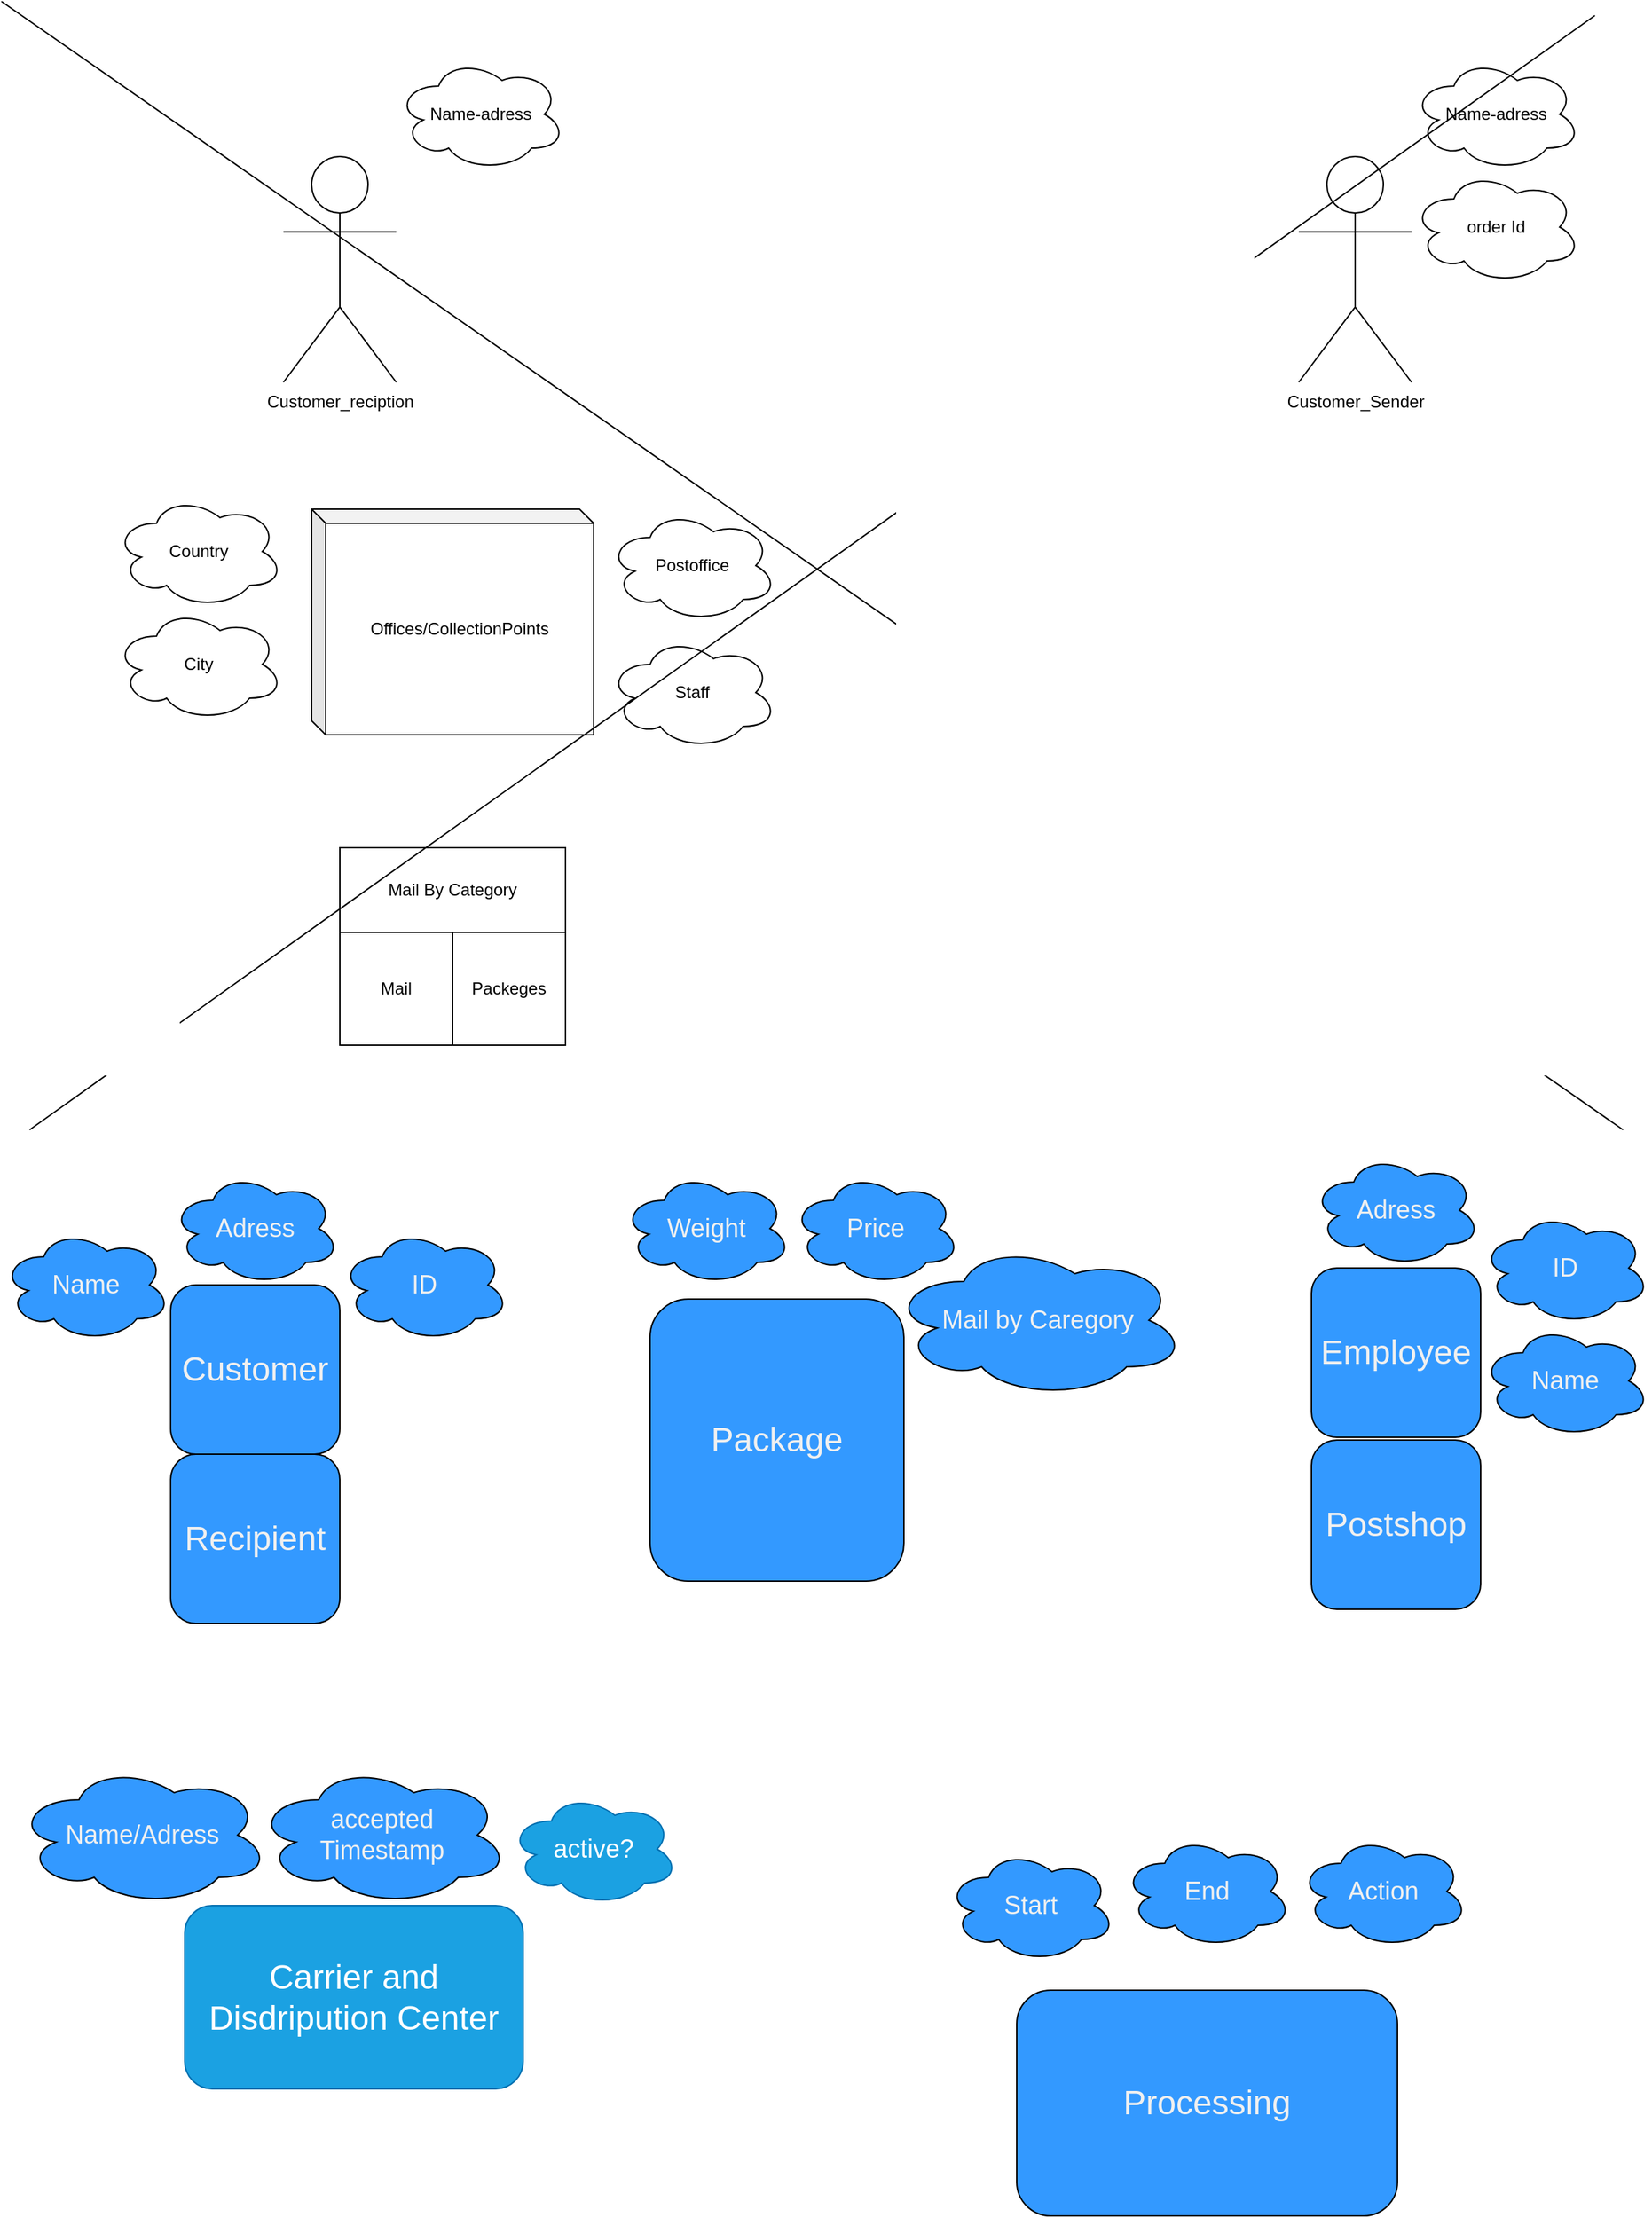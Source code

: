 <mxfile version="13.7.1" type="github" pages="4">
  <diagram id="OgtsXj5TOIKroZt_IxXi" name="Page-1">
    <mxGraphModel dx="2713" dy="1617" grid="1" gridSize="10" guides="1" tooltips="1" connect="1" arrows="1" fold="1" page="1" pageScale="1" pageWidth="1169" pageHeight="827" math="0" shadow="0">
      <root>
        <mxCell id="0" />
        <mxCell id="1" parent="0" />
        <mxCell id="3XOm1lpKHdIzSLZXdGcb-2" value="&lt;div&gt;Customer_reciption&lt;/div&gt;&lt;div&gt;&lt;br&gt;&lt;/div&gt;" style="shape=umlActor;verticalLabelPosition=bottom;verticalAlign=top;html=1;outlineConnect=0;" parent="1" vertex="1">
          <mxGeometry x="200" y="120" width="80" height="160" as="geometry" />
        </mxCell>
        <mxCell id="3XOm1lpKHdIzSLZXdGcb-4" value="Packeges" style="whiteSpace=wrap;html=1;aspect=fixed;" parent="1" vertex="1">
          <mxGeometry x="320" y="670" width="80" height="80" as="geometry" />
        </mxCell>
        <mxCell id="3XOm1lpKHdIzSLZXdGcb-5" value="Mail" style="whiteSpace=wrap;html=1;aspect=fixed;" parent="1" vertex="1">
          <mxGeometry x="240" y="670" width="80" height="80" as="geometry" />
        </mxCell>
        <mxCell id="3XOm1lpKHdIzSLZXdGcb-7" value="&lt;div&gt;Customer_Sender&lt;/div&gt;&lt;div&gt;&lt;br&gt;&lt;/div&gt;" style="shape=umlActor;verticalLabelPosition=bottom;verticalAlign=top;html=1;outlineConnect=0;" parent="1" vertex="1">
          <mxGeometry x="920" y="120" width="80" height="160" as="geometry" />
        </mxCell>
        <mxCell id="3XOm1lpKHdIzSLZXdGcb-8" value="Offices/CollectionPoints" style="shape=cube;whiteSpace=wrap;html=1;boundedLbl=1;backgroundOutline=1;darkOpacity=0.05;darkOpacity2=0.1;size=10;" parent="1" vertex="1">
          <mxGeometry x="220" y="370" width="200" height="160" as="geometry" />
        </mxCell>
        <mxCell id="3XOm1lpKHdIzSLZXdGcb-9" value="Country" style="ellipse;shape=cloud;whiteSpace=wrap;html=1;" parent="1" vertex="1">
          <mxGeometry x="80" y="360" width="120" height="80" as="geometry" />
        </mxCell>
        <mxCell id="3XOm1lpKHdIzSLZXdGcb-10" value="City" style="ellipse;shape=cloud;whiteSpace=wrap;html=1;" parent="1" vertex="1">
          <mxGeometry x="80" y="440" width="120" height="80" as="geometry" />
        </mxCell>
        <mxCell id="3XOm1lpKHdIzSLZXdGcb-11" value="Postoffice" style="ellipse;shape=cloud;whiteSpace=wrap;html=1;" parent="1" vertex="1">
          <mxGeometry x="430" y="370" width="120" height="80" as="geometry" />
        </mxCell>
        <mxCell id="3XOm1lpKHdIzSLZXdGcb-12" value="Name-adress" style="ellipse;shape=cloud;whiteSpace=wrap;html=1;" parent="1" vertex="1">
          <mxGeometry x="280" y="50" width="120" height="80" as="geometry" />
        </mxCell>
        <mxCell id="3XOm1lpKHdIzSLZXdGcb-13" value="Name-adress" style="ellipse;shape=cloud;whiteSpace=wrap;html=1;" parent="1" vertex="1">
          <mxGeometry x="1000" y="50" width="120" height="80" as="geometry" />
        </mxCell>
        <mxCell id="3XOm1lpKHdIzSLZXdGcb-14" value="order Id" style="ellipse;shape=cloud;whiteSpace=wrap;html=1;" parent="1" vertex="1">
          <mxGeometry x="1000" y="130" width="120" height="80" as="geometry" />
        </mxCell>
        <mxCell id="3XOm1lpKHdIzSLZXdGcb-15" value="Mail By Category" style="rounded=0;whiteSpace=wrap;html=1;" parent="1" vertex="1">
          <mxGeometry x="240" y="610" width="160" height="60" as="geometry" />
        </mxCell>
        <mxCell id="CcgqKXHNlciYXlVE0Xx1-1" value="Staff " style="ellipse;shape=cloud;whiteSpace=wrap;html=1;" parent="1" vertex="1">
          <mxGeometry x="430" y="460" width="120" height="80" as="geometry" />
        </mxCell>
        <mxCell id="398FUthShd1cDQDBuDjZ-1" value="" style="endArrow=none;html=1;fontColor=#f0f0f0;" parent="1" edge="1">
          <mxGeometry width="50" height="50" relative="1" as="geometry">
            <mxPoint x="1150" y="810" as="sourcePoint" />
            <mxPoint y="10" as="targetPoint" />
          </mxGeometry>
        </mxCell>
        <mxCell id="398FUthShd1cDQDBuDjZ-2" value="" style="endArrow=none;html=1;fontColor=#f0f0f0;" parent="1" edge="1">
          <mxGeometry width="50" height="50" relative="1" as="geometry">
            <mxPoint x="20" y="810" as="sourcePoint" />
            <mxPoint x="1130" y="20" as="targetPoint" />
          </mxGeometry>
        </mxCell>
        <mxCell id="398FUthShd1cDQDBuDjZ-3" value="&lt;font style=&quot;font-size: 24px&quot;&gt;Customer&lt;/font&gt;" style="rounded=1;whiteSpace=wrap;html=1;fillColor=#3399FF;fontColor=#f0f0f0;" parent="1" vertex="1">
          <mxGeometry x="120" y="920" width="120" height="120" as="geometry" />
        </mxCell>
        <mxCell id="398FUthShd1cDQDBuDjZ-4" value="&lt;font style=&quot;font-size: 24px&quot;&gt;Recipient&lt;/font&gt;" style="rounded=1;whiteSpace=wrap;html=1;fillColor=#3399FF;fontColor=#f0f0f0;" parent="1" vertex="1">
          <mxGeometry x="120" y="1040" width="120" height="120" as="geometry" />
        </mxCell>
        <mxCell id="398FUthShd1cDQDBuDjZ-5" value="&lt;font style=&quot;font-size: 18px&quot;&gt;Name&lt;/font&gt;" style="ellipse;shape=cloud;whiteSpace=wrap;html=1;fillColor=#3399FF;fontColor=#f0f0f0;" parent="1" vertex="1">
          <mxGeometry y="880" width="120" height="80" as="geometry" />
        </mxCell>
        <mxCell id="398FUthShd1cDQDBuDjZ-6" value="&lt;font style=&quot;font-size: 18px&quot;&gt;Adress&lt;/font&gt;" style="ellipse;shape=cloud;whiteSpace=wrap;html=1;fillColor=#3399FF;fontColor=#f0f0f0;" parent="1" vertex="1">
          <mxGeometry x="120" y="840" width="120" height="80" as="geometry" />
        </mxCell>
        <mxCell id="398FUthShd1cDQDBuDjZ-7" value="&lt;font style=&quot;font-size: 18px&quot;&gt;ID&lt;/font&gt;" style="ellipse;shape=cloud;whiteSpace=wrap;html=1;fillColor=#3399FF;fontColor=#f0f0f0;" parent="1" vertex="1">
          <mxGeometry x="240" y="880" width="120" height="80" as="geometry" />
        </mxCell>
        <mxCell id="398FUthShd1cDQDBuDjZ-11" value="&lt;font style=&quot;font-size: 24px&quot;&gt;Package&lt;/font&gt;" style="rounded=1;whiteSpace=wrap;html=1;fillColor=#3399FF;fontColor=#f0f0f0;" parent="1" vertex="1">
          <mxGeometry x="460" y="930" width="180" height="200" as="geometry" />
        </mxCell>
        <mxCell id="398FUthShd1cDQDBuDjZ-12" value="&lt;font style=&quot;font-size: 18px&quot;&gt;Weight&lt;/font&gt;" style="ellipse;shape=cloud;whiteSpace=wrap;html=1;fillColor=#3399FF;fontColor=#f0f0f0;" parent="1" vertex="1">
          <mxGeometry x="440" y="840" width="120" height="80" as="geometry" />
        </mxCell>
        <mxCell id="398FUthShd1cDQDBuDjZ-13" value="&lt;font style=&quot;font-size: 18px&quot;&gt;Price&lt;/font&gt;" style="ellipse;shape=cloud;whiteSpace=wrap;html=1;fillColor=#3399FF;fontColor=#f0f0f0;" parent="1" vertex="1">
          <mxGeometry x="560" y="840" width="120" height="80" as="geometry" />
        </mxCell>
        <mxCell id="398FUthShd1cDQDBuDjZ-14" value="&lt;font style=&quot;font-size: 18px&quot;&gt;Mail by Caregory&lt;/font&gt;" style="ellipse;shape=cloud;whiteSpace=wrap;html=1;fillColor=#3399FF;fontColor=#f0f0f0;" parent="1" vertex="1">
          <mxGeometry x="630" y="890" width="210" height="110" as="geometry" />
        </mxCell>
        <mxCell id="398FUthShd1cDQDBuDjZ-15" value="&lt;font style=&quot;font-size: 24px&quot;&gt;Processing&lt;/font&gt;" style="rounded=1;whiteSpace=wrap;html=1;fillColor=#3399FF;fontColor=#f0f0f0;" parent="1" vertex="1">
          <mxGeometry x="720" y="1420" width="270" height="160" as="geometry" />
        </mxCell>
        <mxCell id="398FUthShd1cDQDBuDjZ-16" value="&lt;font style=&quot;font-size: 24px&quot;&gt;Employee&lt;/font&gt;" style="rounded=1;whiteSpace=wrap;html=1;fillColor=#3399FF;fontColor=#f0f0f0;" parent="1" vertex="1">
          <mxGeometry x="929" y="908" width="120" height="120" as="geometry" />
        </mxCell>
        <mxCell id="398FUthShd1cDQDBuDjZ-17" value="&lt;font style=&quot;font-size: 18px&quot;&gt;Name&lt;/font&gt;" style="ellipse;shape=cloud;whiteSpace=wrap;html=1;fillColor=#3399FF;fontColor=#f0f0f0;" parent="1" vertex="1">
          <mxGeometry x="1049" y="948" width="120" height="80" as="geometry" />
        </mxCell>
        <mxCell id="398FUthShd1cDQDBuDjZ-18" value="&lt;font style=&quot;font-size: 18px&quot;&gt;Adress&lt;/font&gt;" style="ellipse;shape=cloud;whiteSpace=wrap;html=1;fillColor=#3399FF;fontColor=#f0f0f0;" parent="1" vertex="1">
          <mxGeometry x="929" y="827" width="120" height="80" as="geometry" />
        </mxCell>
        <mxCell id="398FUthShd1cDQDBuDjZ-19" value="&lt;font style=&quot;font-size: 18px&quot;&gt;ID&lt;/font&gt;" style="ellipse;shape=cloud;whiteSpace=wrap;html=1;fillColor=#3399FF;fontColor=#f0f0f0;" parent="1" vertex="1">
          <mxGeometry x="1049" y="868" width="120" height="80" as="geometry" />
        </mxCell>
        <mxCell id="398FUthShd1cDQDBuDjZ-20" value="&lt;font style=&quot;font-size: 24px&quot;&gt;Postshop&lt;/font&gt;" style="rounded=1;whiteSpace=wrap;html=1;fillColor=#3399FF;fontColor=#f0f0f0;" parent="1" vertex="1">
          <mxGeometry x="929" y="1030" width="120" height="120" as="geometry" />
        </mxCell>
        <mxCell id="398FUthShd1cDQDBuDjZ-24" value="&lt;font style=&quot;font-size: 18px&quot;&gt;Start&lt;/font&gt;" style="ellipse;shape=cloud;whiteSpace=wrap;html=1;fillColor=#3399FF;fontColor=#f0f0f0;" parent="1" vertex="1">
          <mxGeometry x="670" y="1320" width="120" height="80" as="geometry" />
        </mxCell>
        <mxCell id="398FUthShd1cDQDBuDjZ-25" value="&lt;font style=&quot;font-size: 18px&quot;&gt;End&lt;/font&gt;" style="ellipse;shape=cloud;whiteSpace=wrap;html=1;fillColor=#3399FF;fontColor=#f0f0f0;" parent="1" vertex="1">
          <mxGeometry x="795" y="1310" width="120" height="80" as="geometry" />
        </mxCell>
        <mxCell id="398FUthShd1cDQDBuDjZ-26" value="&lt;font style=&quot;font-size: 18px&quot;&gt;Action&lt;/font&gt;" style="ellipse;shape=cloud;whiteSpace=wrap;html=1;fillColor=#3399FF;fontColor=#f0f0f0;" parent="1" vertex="1">
          <mxGeometry x="920" y="1310" width="120" height="80" as="geometry" />
        </mxCell>
        <mxCell id="fgbmqI7p_m-aoijwYPzt-5" value="&lt;font style=&quot;font-size: 24px&quot;&gt;Carrier and Disdripution Center&lt;/font&gt;" style="rounded=1;whiteSpace=wrap;html=1;fillColor=#1ba1e2;strokeColor=#006EAF;fontColor=#ffffff;" vertex="1" parent="1">
          <mxGeometry x="130" y="1360" width="240" height="130" as="geometry" />
        </mxCell>
        <mxCell id="fgbmqI7p_m-aoijwYPzt-6" value="&lt;font style=&quot;font-size: 18px&quot;&gt;Name/Adress&lt;/font&gt;" style="ellipse;shape=cloud;whiteSpace=wrap;html=1;fillColor=#3399FF;fontColor=#f0f0f0;" vertex="1" parent="1">
          <mxGeometry x="10" y="1260" width="180" height="100" as="geometry" />
        </mxCell>
        <mxCell id="fgbmqI7p_m-aoijwYPzt-7" value="&lt;div&gt;&lt;font style=&quot;font-size: 18px&quot;&gt;accepted&lt;/font&gt;&lt;/div&gt;&lt;div&gt;&lt;font style=&quot;font-size: 18px&quot;&gt;Timestamp&lt;br&gt;&lt;/font&gt;&lt;/div&gt;" style="ellipse;shape=cloud;whiteSpace=wrap;html=1;fillColor=#3399FF;fontColor=#f0f0f0;" vertex="1" parent="1">
          <mxGeometry x="180" y="1260" width="180" height="100" as="geometry" />
        </mxCell>
        <mxCell id="fgbmqI7p_m-aoijwYPzt-8" value="&lt;font style=&quot;font-size: 18px&quot;&gt;active?&lt;/font&gt;" style="ellipse;shape=cloud;whiteSpace=wrap;html=1;fillColor=#1ba1e2;strokeColor=#006EAF;fontColor=#ffffff;" vertex="1" parent="1">
          <mxGeometry x="360" y="1280" width="120" height="80" as="geometry" />
        </mxCell>
      </root>
    </mxGraphModel>
  </diagram>
  <diagram id="RseL4kLuGjxKAjW_bBjZ" name="Page-2">
    <mxGraphModel dx="2035" dy="1213" grid="1" gridSize="10" guides="1" tooltips="1" connect="1" arrows="1" fold="1" page="1" pageScale="1" pageWidth="1169" pageHeight="827" math="0" shadow="0">
      <root>
        <mxCell id="POCnKWIFvuwRMPkDXMfg-0" />
        <mxCell id="POCnKWIFvuwRMPkDXMfg-1" parent="POCnKWIFvuwRMPkDXMfg-0" />
        <mxCell id="-mxWESTyoVPwejasDwNa-1" value="&lt;font style=&quot;font-size: 14px&quot;&gt;Offices/Collection Points&lt;/font&gt;" style="rounded=0;whiteSpace=wrap;html=1;fillColor=#3399FF;" parent="POCnKWIFvuwRMPkDXMfg-1" vertex="1">
          <mxGeometry x="160" y="120" width="160" height="80" as="geometry" />
        </mxCell>
        <mxCell id="MQhN_po-ZCP7v8aL-H6F-0" value="Country" style="ellipse;whiteSpace=wrap;html=1;" parent="POCnKWIFvuwRMPkDXMfg-1" vertex="1">
          <mxGeometry x="20" y="60" width="100" height="60" as="geometry" />
        </mxCell>
        <mxCell id="MQhN_po-ZCP7v8aL-H6F-1" value="City" style="ellipse;whiteSpace=wrap;html=1;" parent="POCnKWIFvuwRMPkDXMfg-1" vertex="1">
          <mxGeometry x="20" y="130" width="100" height="60" as="geometry" />
        </mxCell>
        <mxCell id="MQhN_po-ZCP7v8aL-H6F-2" value="post Office" style="ellipse;whiteSpace=wrap;html=1;" parent="POCnKWIFvuwRMPkDXMfg-1" vertex="1">
          <mxGeometry x="20" y="200" width="100" height="60" as="geometry" />
        </mxCell>
        <mxCell id="ZNSAl7kbm_WD0UWIJV_L-0" value="" style="endArrow=none;html=1;exitX=1;exitY=0.5;exitDx=0;exitDy=0;entryX=0;entryY=1;entryDx=0;entryDy=0;" parent="POCnKWIFvuwRMPkDXMfg-1" source="MQhN_po-ZCP7v8aL-H6F-2" target="-mxWESTyoVPwejasDwNa-1" edge="1">
          <mxGeometry width="50" height="50" relative="1" as="geometry">
            <mxPoint x="150" y="290" as="sourcePoint" />
            <mxPoint x="160" y="230" as="targetPoint" />
          </mxGeometry>
        </mxCell>
        <mxCell id="ZNSAl7kbm_WD0UWIJV_L-1" value="" style="endArrow=none;html=1;exitX=1;exitY=0.5;exitDx=0;exitDy=0;entryX=0;entryY=0.5;entryDx=0;entryDy=0;" parent="POCnKWIFvuwRMPkDXMfg-1" source="MQhN_po-ZCP7v8aL-H6F-1" target="-mxWESTyoVPwejasDwNa-1" edge="1">
          <mxGeometry width="50" height="50" relative="1" as="geometry">
            <mxPoint x="150" y="100" as="sourcePoint" />
            <mxPoint x="200" y="50" as="targetPoint" />
          </mxGeometry>
        </mxCell>
        <mxCell id="ZNSAl7kbm_WD0UWIJV_L-2" value="" style="endArrow=none;html=1;exitX=1;exitY=0.5;exitDx=0;exitDy=0;entryX=0;entryY=0;entryDx=0;entryDy=0;" parent="POCnKWIFvuwRMPkDXMfg-1" source="MQhN_po-ZCP7v8aL-H6F-0" target="-mxWESTyoVPwejasDwNa-1" edge="1">
          <mxGeometry width="50" height="50" relative="1" as="geometry">
            <mxPoint x="170" y="80" as="sourcePoint" />
            <mxPoint x="220" y="30" as="targetPoint" />
          </mxGeometry>
        </mxCell>
        <mxCell id="b0_HO22pnN-cbgrxYiU--0" value="Staff" style="ellipse;whiteSpace=wrap;html=1;" parent="POCnKWIFvuwRMPkDXMfg-1" vertex="1">
          <mxGeometry x="100" y="10" width="100" height="60" as="geometry" />
        </mxCell>
        <mxCell id="b0_HO22pnN-cbgrxYiU--1" value="" style="endArrow=none;html=1;entryX=0.5;entryY=1;entryDx=0;entryDy=0;exitX=0.25;exitY=0;exitDx=0;exitDy=0;" parent="POCnKWIFvuwRMPkDXMfg-1" source="-mxWESTyoVPwejasDwNa-1" target="b0_HO22pnN-cbgrxYiU--0" edge="1">
          <mxGeometry width="50" height="50" relative="1" as="geometry">
            <mxPoint x="160" y="120" as="sourcePoint" />
            <mxPoint x="280" y="30" as="targetPoint" />
          </mxGeometry>
        </mxCell>
        <mxCell id="GWSDKWU_pHOqHXixqfwi-0" value="Mail By Category" style="rounded=0;whiteSpace=wrap;html=1;fillColor=#3399FF;" parent="POCnKWIFvuwRMPkDXMfg-1" vertex="1">
          <mxGeometry x="170" y="400" width="140" height="80" as="geometry" />
        </mxCell>
        <mxCell id="hWsjLwJ6B81tHHINbd1f-0" value="Category" style="ellipse;whiteSpace=wrap;html=1;" parent="POCnKWIFvuwRMPkDXMfg-1" vertex="1">
          <mxGeometry x="20" y="410" width="100" height="60" as="geometry" />
        </mxCell>
        <mxCell id="hWsjLwJ6B81tHHINbd1f-2" value="" style="endArrow=none;html=1;exitX=1;exitY=0.5;exitDx=0;exitDy=0;entryX=0;entryY=0.5;entryDx=0;entryDy=0;" parent="POCnKWIFvuwRMPkDXMfg-1" source="hWsjLwJ6B81tHHINbd1f-0" target="GWSDKWU_pHOqHXixqfwi-0" edge="1">
          <mxGeometry width="50" height="50" relative="1" as="geometry">
            <mxPoint x="140" y="340" as="sourcePoint" />
            <mxPoint x="190" y="290" as="targetPoint" />
          </mxGeometry>
        </mxCell>
        <mxCell id="F8nK9LyA7BD3iNiET76z-0" value="has" style="rhombus;whiteSpace=wrap;html=1;fillColor=#3399FF;" parent="POCnKWIFvuwRMPkDXMfg-1" vertex="1">
          <mxGeometry x="200" y="260" width="80" height="80" as="geometry" />
        </mxCell>
        <mxCell id="F8nK9LyA7BD3iNiET76z-1" value="" style="endArrow=ERone;html=1;entryX=0.5;entryY=1;entryDx=0;entryDy=0;endFill=0;exitX=0.5;exitY=0;exitDx=0;exitDy=0;" parent="POCnKWIFvuwRMPkDXMfg-1" source="F8nK9LyA7BD3iNiET76z-0" target="-mxWESTyoVPwejasDwNa-1" edge="1">
          <mxGeometry width="50" height="50" relative="1" as="geometry">
            <mxPoint x="190" y="260" as="sourcePoint" />
            <mxPoint x="240" y="210" as="targetPoint" />
          </mxGeometry>
        </mxCell>
        <mxCell id="F8nK9LyA7BD3iNiET76z-2" value="" style="endArrow=ERmany;html=1;endFill=0;entryX=0.5;entryY=0;entryDx=0;entryDy=0;exitX=0.5;exitY=1;exitDx=0;exitDy=0;" parent="POCnKWIFvuwRMPkDXMfg-1" source="F8nK9LyA7BD3iNiET76z-0" target="GWSDKWU_pHOqHXixqfwi-0" edge="1">
          <mxGeometry width="50" height="50" relative="1" as="geometry">
            <mxPoint x="140" y="360" as="sourcePoint" />
            <mxPoint x="190" y="310" as="targetPoint" />
          </mxGeometry>
        </mxCell>
        <mxCell id="qa85cCBj12J6pWfs3pYM-2" value="" style="endArrow=none;html=1;fontColor=#f0f0f0;" parent="POCnKWIFvuwRMPkDXMfg-1" edge="1">
          <mxGeometry width="50" height="50" relative="1" as="geometry">
            <mxPoint x="1140" y="810" as="sourcePoint" />
            <mxPoint x="20" y="10" as="targetPoint" />
          </mxGeometry>
        </mxCell>
        <mxCell id="qa85cCBj12J6pWfs3pYM-3" value="" style="endArrow=none;html=1;fontColor=#f0f0f0;" parent="POCnKWIFvuwRMPkDXMfg-1" edge="1">
          <mxGeometry width="50" height="50" relative="1" as="geometry">
            <mxPoint x="10" y="810" as="sourcePoint" />
            <mxPoint x="1140" y="20" as="targetPoint" />
          </mxGeometry>
        </mxCell>
      </root>
    </mxGraphModel>
  </diagram>
  <diagram id="CcfvmXFUqtv2aa76BYBF" name="Page-3">
    <mxGraphModel dx="1357" dy="808" grid="1" gridSize="10" guides="1" tooltips="1" connect="1" arrows="1" fold="1" page="1" pageScale="1" pageWidth="1169" pageHeight="827" math="0" shadow="0">
      <root>
        <mxCell id="RWrT4tVs97zVyGG-6W5P-0" />
        <mxCell id="RWrT4tVs97zVyGG-6W5P-1" parent="RWrT4tVs97zVyGG-6W5P-0" />
        <mxCell id="7KucfTxcbdGXxTalqDND-4" value="" style="endArrow=ERmany;html=1;fontColor=#f0f0f0;exitX=1;exitY=0.5;exitDx=0;exitDy=0;entryX=0;entryY=0.5;entryDx=0;entryDy=0;startArrow=ERmany;startFill=0;endFill=0;" parent="RWrT4tVs97zVyGG-6W5P-1" source="7KucfTxcbdGXxTalqDND-23" target="7KucfTxcbdGXxTalqDND-16" edge="1">
          <mxGeometry width="50" height="50" relative="1" as="geometry">
            <mxPoint x="370" y="510" as="sourcePoint" />
            <mxPoint x="420" y="460" as="targetPoint" />
            <Array as="points">
              <mxPoint x="300" y="209" />
              <mxPoint x="300" y="235" />
            </Array>
          </mxGeometry>
        </mxCell>
        <mxCell id="7KucfTxcbdGXxTalqDND-5" value="" style="endArrow=ERmany;html=1;fontColor=#f0f0f0;exitX=1;exitY=0.5;exitDx=0;exitDy=0;startArrow=ERmany;startFill=0;endFill=0;entryX=0;entryY=0.5;entryDx=0;entryDy=0;" parent="RWrT4tVs97zVyGG-6W5P-1" source="7KucfTxcbdGXxTalqDND-1" target="7KucfTxcbdGXxTalqDND-17" edge="1">
          <mxGeometry width="50" height="50" relative="1" as="geometry">
            <mxPoint x="270" y="394" as="sourcePoint" />
            <mxPoint x="390" y="420" as="targetPoint" />
            <Array as="points">
              <mxPoint x="300" y="329" />
              <mxPoint x="300" y="261" />
              <mxPoint x="320" y="261" />
            </Array>
          </mxGeometry>
        </mxCell>
        <mxCell id="7KucfTxcbdGXxTalqDND-26" value="" style="endArrow=ERoneToMany;html=1;fontColor=#f0f0f0;entryX=0;entryY=0.5;entryDx=0;entryDy=0;startArrow=ERone;startFill=0;endFill=0;" parent="RWrT4tVs97zVyGG-6W5P-1" target="7KucfTxcbdGXxTalqDND-11" edge="1">
          <mxGeometry width="50" height="50" relative="1" as="geometry">
            <mxPoint x="500" y="210" as="sourcePoint" />
            <mxPoint x="620" y="440" as="targetPoint" />
            <Array as="points">
              <mxPoint x="540" y="210" />
              <mxPoint x="540" y="313" />
            </Array>
          </mxGeometry>
        </mxCell>
        <mxCell id="7KucfTxcbdGXxTalqDND-35" value="" style="endArrow=ERone;html=1;fontColor=#f0f0f0;exitX=1;exitY=0.5;exitDx=0;exitDy=0;entryX=0;entryY=0.5;entryDx=0;entryDy=0;startArrow=ERone;startFill=0;endFill=0;" parent="RWrT4tVs97zVyGG-6W5P-1" source="7KucfTxcbdGXxTalqDND-13" target="7KucfTxcbdGXxTalqDND-28" edge="1">
          <mxGeometry width="50" height="50" relative="1" as="geometry">
            <mxPoint x="720" y="520" as="sourcePoint" />
            <mxPoint x="770" y="470" as="targetPoint" />
            <Array as="points">
              <mxPoint x="780" y="365" />
              <mxPoint x="780" y="329" />
            </Array>
          </mxGeometry>
        </mxCell>
        <mxCell id="7KucfTxcbdGXxTalqDND-36" value="" style="endArrow=ERoneToMany;html=1;fontColor=#f0f0f0;entryX=0;entryY=0.5;entryDx=0;entryDy=0;startArrow=ERoneToMany;startFill=0;endFill=0;" parent="RWrT4tVs97zVyGG-6W5P-1" target="7KucfTxcbdGXxTalqDND-32" edge="1">
          <mxGeometry width="50" height="50" relative="1" as="geometry">
            <mxPoint x="740" y="340" as="sourcePoint" />
            <mxPoint x="810" y="200" as="targetPoint" />
            <Array as="points">
              <mxPoint x="760" y="340" />
              <mxPoint x="760" y="210" />
            </Array>
          </mxGeometry>
        </mxCell>
        <mxCell id="7KucfTxcbdGXxTalqDND-0" value="Recipient" style="swimlane;fontStyle=0;childLayout=stackLayout;horizontal=1;startSize=26;horizontalStack=0;resizeParent=1;resizeParentMax=0;resizeLast=0;collapsible=1;marginBottom=0;strokeColor=#A50040;fontColor=#ffffff;" parent="RWrT4tVs97zVyGG-6W5P-1" vertex="1">
          <mxGeometry x="100" y="290" width="140" height="104" as="geometry" />
        </mxCell>
        <mxCell id="7KucfTxcbdGXxTalqDND-1" value="rec_id primary key" style="text;strokeColor=none;align=left;verticalAlign=top;spacingLeft=4;spacingRight=4;overflow=hidden;rotatable=0;points=[[0,0.5],[1,0.5]];portConstraint=eastwest;fillColor=#3333FF;" parent="7KucfTxcbdGXxTalqDND-0" vertex="1">
          <mxGeometry y="26" width="140" height="26" as="geometry" />
        </mxCell>
        <mxCell id="7KucfTxcbdGXxTalqDND-2" value="Name" style="text;strokeColor=none;align=left;verticalAlign=top;spacingLeft=4;spacingRight=4;overflow=hidden;rotatable=0;points=[[0,0.5],[1,0.5]];portConstraint=eastwest;fillColor=#2a2a2a;" parent="7KucfTxcbdGXxTalqDND-0" vertex="1">
          <mxGeometry y="52" width="140" height="26" as="geometry" />
        </mxCell>
        <mxCell id="7KucfTxcbdGXxTalqDND-3" value="Address" style="text;strokeColor=none;align=left;verticalAlign=top;spacingLeft=4;spacingRight=4;overflow=hidden;rotatable=0;points=[[0,0.5],[1,0.5]];portConstraint=eastwest;fillColor=#2a2a2a;" parent="7KucfTxcbdGXxTalqDND-0" vertex="1">
          <mxGeometry y="78" width="140" height="26" as="geometry" />
        </mxCell>
        <mxCell id="7KucfTxcbdGXxTalqDND-6" value="processing" style="swimlane;fontStyle=0;childLayout=stackLayout;horizontal=1;startSize=26;horizontalStack=0;resizeParent=1;resizeParentMax=0;resizeLast=0;collapsible=1;marginBottom=0;strokeColor=#A50040;" parent="RWrT4tVs97zVyGG-6W5P-1" vertex="1">
          <mxGeometry x="580" y="170" width="160" height="208" as="geometry" />
        </mxCell>
        <mxCell id="7KucfTxcbdGXxTalqDND-7" value="process_id" style="text;strokeColor=none;align=left;verticalAlign=top;spacingLeft=4;spacingRight=4;overflow=hidden;rotatable=0;points=[[0,0.5],[1,0.5]];portConstraint=eastwest;fillColor=#3333FF;" parent="7KucfTxcbdGXxTalqDND-6" vertex="1">
          <mxGeometry y="26" width="160" height="26" as="geometry" />
        </mxCell>
        <mxCell id="7KucfTxcbdGXxTalqDND-8" value="start time" style="text;strokeColor=none;align=left;verticalAlign=top;spacingLeft=4;spacingRight=4;overflow=hidden;rotatable=0;points=[[0,0.5],[1,0.5]];portConstraint=eastwest;fillColor=#2a2a2a;" parent="7KucfTxcbdGXxTalqDND-6" vertex="1">
          <mxGeometry y="52" width="160" height="26" as="geometry" />
        </mxCell>
        <mxCell id="7KucfTxcbdGXxTalqDND-9" value="end time" style="text;strokeColor=none;align=left;verticalAlign=top;spacingLeft=4;spacingRight=4;overflow=hidden;rotatable=0;points=[[0,0.5],[1,0.5]];portConstraint=eastwest;fillColor=#2a2a2a;" parent="7KucfTxcbdGXxTalqDND-6" vertex="1">
          <mxGeometry y="78" width="160" height="26" as="geometry" />
        </mxCell>
        <mxCell id="7KucfTxcbdGXxTalqDND-10" value="Action" style="text;strokeColor=none;align=left;verticalAlign=top;spacingLeft=4;spacingRight=4;overflow=hidden;rotatable=0;points=[[0,0.5],[1,0.5]];portConstraint=eastwest;fillColor=#2a2a2a;" parent="7KucfTxcbdGXxTalqDND-6" vertex="1">
          <mxGeometry y="104" width="160" height="26" as="geometry" />
        </mxCell>
        <mxCell id="7KucfTxcbdGXxTalqDND-11" value="fk_pack_id" style="text;strokeColor=none;align=left;verticalAlign=top;spacingLeft=4;spacingRight=4;overflow=hidden;rotatable=0;points=[[0,0.5],[1,0.5]];portConstraint=eastwest;fillColor=#FF9933;" parent="7KucfTxcbdGXxTalqDND-6" vertex="1">
          <mxGeometry y="130" width="160" height="26" as="geometry" />
        </mxCell>
        <mxCell id="7KucfTxcbdGXxTalqDND-12" value="fk_empl_id" style="text;strokeColor=none;align=left;verticalAlign=top;spacingLeft=4;spacingRight=4;overflow=hidden;rotatable=0;points=[[0,0.5],[1,0.5]];portConstraint=eastwest;fillColor=#FF9933;" parent="7KucfTxcbdGXxTalqDND-6" vertex="1">
          <mxGeometry y="156" width="160" height="26" as="geometry" />
        </mxCell>
        <mxCell id="7KucfTxcbdGXxTalqDND-13" value="fk_loc_id" style="text;strokeColor=none;align=left;verticalAlign=top;spacingLeft=4;spacingRight=4;overflow=hidden;rotatable=0;points=[[0,0.5],[1,0.5]];portConstraint=eastwest;fillColor=#FF9933;" parent="7KucfTxcbdGXxTalqDND-6" vertex="1">
          <mxGeometry y="182" width="160" height="26" as="geometry" />
        </mxCell>
        <mxCell id="7KucfTxcbdGXxTalqDND-14" value="package" style="swimlane;fontStyle=0;childLayout=stackLayout;horizontal=1;startSize=26;horizontalStack=0;resizeParent=1;resizeParentMax=0;resizeLast=0;collapsible=1;marginBottom=0;strokeColor=#A50040;" parent="RWrT4tVs97zVyGG-6W5P-1" vertex="1">
          <mxGeometry x="340" y="170" width="160" height="208" as="geometry" />
        </mxCell>
        <mxCell id="7KucfTxcbdGXxTalqDND-15" value="pack_id primary key" style="text;strokeColor=none;align=left;verticalAlign=top;spacingLeft=4;spacingRight=4;overflow=hidden;rotatable=0;points=[[0,0.5],[1,0.5]];portConstraint=eastwest;fillColor=#3333FF;" parent="7KucfTxcbdGXxTalqDND-14" vertex="1">
          <mxGeometry y="26" width="160" height="26" as="geometry" />
        </mxCell>
        <mxCell id="7KucfTxcbdGXxTalqDND-16" value="fk_cust_id" style="text;strokeColor=none;align=left;verticalAlign=top;spacingLeft=4;spacingRight=4;overflow=hidden;rotatable=0;points=[[0,0.5],[1,0.5]];portConstraint=eastwest;fillColor=#FF9933;" parent="7KucfTxcbdGXxTalqDND-14" vertex="1">
          <mxGeometry y="52" width="160" height="26" as="geometry" />
        </mxCell>
        <mxCell id="7KucfTxcbdGXxTalqDND-17" value="fk_rec_id" style="text;strokeColor=none;align=left;verticalAlign=top;spacingLeft=4;spacingRight=4;overflow=hidden;rotatable=0;points=[[0,0.5],[1,0.5]];portConstraint=eastwest;fillColor=#FF9933;" parent="7KucfTxcbdGXxTalqDND-14" vertex="1">
          <mxGeometry y="78" width="160" height="26" as="geometry" />
        </mxCell>
        <mxCell id="7KucfTxcbdGXxTalqDND-18" value="Weight" style="text;strokeColor=none;align=left;verticalAlign=top;spacingLeft=4;spacingRight=4;overflow=hidden;rotatable=0;points=[[0,0.5],[1,0.5]];portConstraint=eastwest;fillColor=#2a2a2a;" parent="7KucfTxcbdGXxTalqDND-14" vertex="1">
          <mxGeometry y="104" width="160" height="26" as="geometry" />
        </mxCell>
        <mxCell id="7KucfTxcbdGXxTalqDND-19" value="Letter/Parcel" style="text;strokeColor=none;align=left;verticalAlign=top;spacingLeft=4;spacingRight=4;overflow=hidden;rotatable=0;points=[[0,0.5],[1,0.5]];portConstraint=eastwest;fillColor=#2a2a2a;" parent="7KucfTxcbdGXxTalqDND-14" vertex="1">
          <mxGeometry y="130" width="160" height="26" as="geometry" />
        </mxCell>
        <mxCell id="7KucfTxcbdGXxTalqDND-20" value="Recipient" style="text;strokeColor=none;align=left;verticalAlign=top;spacingLeft=4;spacingRight=4;overflow=hidden;rotatable=0;points=[[0,0.5],[1,0.5]];portConstraint=eastwest;fillColor=#2a2a2a;" parent="7KucfTxcbdGXxTalqDND-14" vertex="1">
          <mxGeometry y="156" width="160" height="26" as="geometry" />
        </mxCell>
        <mxCell id="7KucfTxcbdGXxTalqDND-21" value="price" style="text;strokeColor=none;align=left;verticalAlign=top;spacingLeft=4;spacingRight=4;overflow=hidden;rotatable=0;points=[[0,0.5],[1,0.5]];portConstraint=eastwest;fillColor=#2a2a2a;" parent="7KucfTxcbdGXxTalqDND-14" vertex="1">
          <mxGeometry y="182" width="160" height="26" as="geometry" />
        </mxCell>
        <mxCell id="7KucfTxcbdGXxTalqDND-22" value="customer" style="swimlane;fontStyle=0;childLayout=stackLayout;horizontal=1;startSize=26;horizontalStack=0;resizeParent=1;resizeParentMax=0;resizeLast=0;collapsible=1;marginBottom=0;strokeColor=#A50040;" parent="RWrT4tVs97zVyGG-6W5P-1" vertex="1">
          <mxGeometry x="100" y="170" width="140" height="104" as="geometry" />
        </mxCell>
        <mxCell id="7KucfTxcbdGXxTalqDND-23" value="cust_id primary key" style="text;strokeColor=none;align=left;verticalAlign=top;spacingLeft=4;spacingRight=4;overflow=hidden;rotatable=0;points=[[0,0.5],[1,0.5]];portConstraint=eastwest;fillColor=#3333FF;" parent="7KucfTxcbdGXxTalqDND-22" vertex="1">
          <mxGeometry y="26" width="140" height="26" as="geometry" />
        </mxCell>
        <mxCell id="7KucfTxcbdGXxTalqDND-24" value="Name" style="text;strokeColor=none;align=left;verticalAlign=top;spacingLeft=4;spacingRight=4;overflow=hidden;rotatable=0;points=[[0,0.5],[1,0.5]];portConstraint=eastwest;fillColor=#2a2a2a;" parent="7KucfTxcbdGXxTalqDND-22" vertex="1">
          <mxGeometry y="52" width="140" height="26" as="geometry" />
        </mxCell>
        <mxCell id="7KucfTxcbdGXxTalqDND-25" value="Address" style="text;strokeColor=none;align=left;verticalAlign=top;spacingLeft=4;spacingRight=4;overflow=hidden;rotatable=0;points=[[0,0.5],[1,0.5]];portConstraint=eastwest;fillColor=#2a2a2a;" parent="7KucfTxcbdGXxTalqDND-22" vertex="1">
          <mxGeometry y="78" width="140" height="26" as="geometry" />
        </mxCell>
        <mxCell id="7KucfTxcbdGXxTalqDND-27" value="Postshops" style="swimlane;fontStyle=0;childLayout=stackLayout;horizontal=1;startSize=26;horizontalStack=0;resizeParent=1;resizeParentMax=0;resizeLast=0;collapsible=1;marginBottom=0;strokeColor=#A50040;" parent="RWrT4tVs97zVyGG-6W5P-1" vertex="1">
          <mxGeometry x="820" y="290" width="160" height="104" as="geometry" />
        </mxCell>
        <mxCell id="7KucfTxcbdGXxTalqDND-28" value="cust_id primary key" style="text;strokeColor=none;align=left;verticalAlign=top;spacingLeft=4;spacingRight=4;overflow=hidden;rotatable=0;points=[[0,0.5],[1,0.5]];portConstraint=eastwest;fillColor=#3333FF;" parent="7KucfTxcbdGXxTalqDND-27" vertex="1">
          <mxGeometry y="26" width="160" height="26" as="geometry" />
        </mxCell>
        <mxCell id="7KucfTxcbdGXxTalqDND-29" value="Name" style="text;strokeColor=none;align=left;verticalAlign=top;spacingLeft=4;spacingRight=4;overflow=hidden;rotatable=0;points=[[0,0.5],[1,0.5]];portConstraint=eastwest;fillColor=#2a2a2a;" parent="7KucfTxcbdGXxTalqDND-27" vertex="1">
          <mxGeometry y="52" width="160" height="26" as="geometry" />
        </mxCell>
        <mxCell id="7KucfTxcbdGXxTalqDND-30" value="Address" style="text;strokeColor=none;align=left;verticalAlign=top;spacingLeft=4;spacingRight=4;overflow=hidden;rotatable=0;points=[[0,0.5],[1,0.5]];portConstraint=eastwest;fillColor=#2a2a2a;" parent="7KucfTxcbdGXxTalqDND-27" vertex="1">
          <mxGeometry y="78" width="160" height="26" as="geometry" />
        </mxCell>
        <mxCell id="7KucfTxcbdGXxTalqDND-31" value="employee" style="swimlane;fontStyle=0;childLayout=stackLayout;horizontal=1;startSize=26;horizontalStack=0;resizeParent=1;resizeParentMax=0;resizeLast=0;collapsible=1;marginBottom=0;strokeColor=#A50040;" parent="RWrT4tVs97zVyGG-6W5P-1" vertex="1">
          <mxGeometry x="820" y="170" width="160" height="104" as="geometry" />
        </mxCell>
        <mxCell id="7KucfTxcbdGXxTalqDND-32" value="cust_id primary key" style="text;strokeColor=none;align=left;verticalAlign=top;spacingLeft=4;spacingRight=4;overflow=hidden;rotatable=0;points=[[0,0.5],[1,0.5]];portConstraint=eastwest;fillColor=#3333FF;" parent="7KucfTxcbdGXxTalqDND-31" vertex="1">
          <mxGeometry y="26" width="160" height="26" as="geometry" />
        </mxCell>
        <mxCell id="7KucfTxcbdGXxTalqDND-33" value="Name" style="text;strokeColor=none;align=left;verticalAlign=top;spacingLeft=4;spacingRight=4;overflow=hidden;rotatable=0;points=[[0,0.5],[1,0.5]];portConstraint=eastwest;fillColor=#2a2a2a;" parent="7KucfTxcbdGXxTalqDND-31" vertex="1">
          <mxGeometry y="52" width="160" height="26" as="geometry" />
        </mxCell>
        <mxCell id="7KucfTxcbdGXxTalqDND-34" value="Address" style="text;strokeColor=none;align=left;verticalAlign=top;spacingLeft=4;spacingRight=4;overflow=hidden;rotatable=0;points=[[0,0.5],[1,0.5]];portConstraint=eastwest;fillColor=#2a2a2a;" parent="7KucfTxcbdGXxTalqDND-31" vertex="1">
          <mxGeometry y="78" width="160" height="26" as="geometry" />
        </mxCell>
        <mxCell id="AlMMWGhetzNi9xrsTQYm-0" value="&lt;font style=&quot;font-size: 24px&quot;&gt;This was the first step.It got a lot more on page 4 but time is too short to edit it!&lt;/font&gt;" style="rounded=0;whiteSpace=wrap;html=1;" vertex="1" parent="RWrT4tVs97zVyGG-6W5P-1">
          <mxGeometry x="100" y="440" width="880" height="160" as="geometry" />
        </mxCell>
      </root>
    </mxGraphModel>
  </diagram>
  <diagram id="hNZATwsINLG5gbFFduGS" name="Page-4">
    <mxGraphModel dx="1357" dy="808" grid="1" gridSize="10" guides="1" tooltips="1" connect="1" arrows="1" fold="1" page="1" pageScale="1" pageWidth="1169" pageHeight="827" math="0" shadow="0">
      <root>
        <mxCell id="tJ6tFcTmmqfTRAdg_sKy-0" />
        <mxCell id="tJ6tFcTmmqfTRAdg_sKy-1" parent="tJ6tFcTmmqfTRAdg_sKy-0" />
        <mxCell id="Wj2Ol9DpK9GPu0gB7bDS-23" value="" style="endArrow=none;html=1;fontColor=#f0f0f0;exitX=1;exitY=0.5;exitDx=0;exitDy=0;entryX=0;entryY=0.5;entryDx=0;entryDy=0;" parent="tJ6tFcTmmqfTRAdg_sKy-1" source="Wj2Ol9DpK9GPu0gB7bDS-5" target="Wj2Ol9DpK9GPu0gB7bDS-10" edge="1">
          <mxGeometry width="50" height="50" relative="1" as="geometry">
            <mxPoint x="390" y="420" as="sourcePoint" />
            <mxPoint x="440" y="370" as="targetPoint" />
            <Array as="points">
              <mxPoint x="300" y="119" />
              <mxPoint x="300" y="145" />
            </Array>
          </mxGeometry>
        </mxCell>
        <mxCell id="Wj2Ol9DpK9GPu0gB7bDS-36" value="" style="endArrow=none;html=1;fontColor=#f0f0f0;entryX=0;entryY=0.5;entryDx=0;entryDy=0;" parent="tJ6tFcTmmqfTRAdg_sKy-1" target="Wj2Ol9DpK9GPu0gB7bDS-31" edge="1">
          <mxGeometry width="50" height="50" relative="1" as="geometry">
            <mxPoint x="520" y="120" as="sourcePoint" />
            <mxPoint x="640" y="350" as="targetPoint" />
            <Array as="points">
              <mxPoint x="560" y="120" />
              <mxPoint x="560" y="223" />
            </Array>
          </mxGeometry>
        </mxCell>
        <mxCell id="o-sE5gHTtu7IC9YndteG-1" value="" style="endArrow=none;html=1;fontColor=#f0f0f0;entryX=0;entryY=0.5;entryDx=0;entryDy=0;" parent="tJ6tFcTmmqfTRAdg_sKy-1" target="Wj2Ol9DpK9GPu0gB7bDS-39" edge="1">
          <mxGeometry width="50" height="50" relative="1" as="geometry">
            <mxPoint x="760" y="220" as="sourcePoint" />
            <mxPoint x="830" y="110" as="targetPoint" />
            <Array as="points">
              <mxPoint x="780" y="220" />
              <mxPoint x="780" y="120" />
            </Array>
          </mxGeometry>
        </mxCell>
        <mxCell id="Wj2Ol9DpK9GPu0gB7bDS-25" value="processing" style="swimlane;fontStyle=0;childLayout=stackLayout;horizontal=1;startSize=26;horizontalStack=0;resizeParent=1;resizeParentMax=0;resizeLast=0;collapsible=1;marginBottom=0;strokeColor=#A50040;" parent="tJ6tFcTmmqfTRAdg_sKy-1" vertex="1">
          <mxGeometry x="600" y="80" width="160" height="260" as="geometry" />
        </mxCell>
        <mxCell id="Wj2Ol9DpK9GPu0gB7bDS-26" value="process_id primary key" style="text;strokeColor=none;align=left;verticalAlign=top;spacingLeft=4;spacingRight=4;overflow=hidden;rotatable=0;points=[[0,0.5],[1,0.5]];portConstraint=eastwest;fillColor=#3333FF;" parent="Wj2Ol9DpK9GPu0gB7bDS-25" vertex="1">
          <mxGeometry y="26" width="160" height="26" as="geometry" />
        </mxCell>
        <mxCell id="Wj2Ol9DpK9GPu0gB7bDS-27" value="start_time" style="text;strokeColor=none;align=left;verticalAlign=top;spacingLeft=4;spacingRight=4;overflow=hidden;rotatable=0;points=[[0,0.5],[1,0.5]];portConstraint=eastwest;fillColor=#2a2a2a;" parent="Wj2Ol9DpK9GPu0gB7bDS-25" vertex="1">
          <mxGeometry y="52" width="160" height="26" as="geometry" />
        </mxCell>
        <mxCell id="Wj2Ol9DpK9GPu0gB7bDS-28" value="end_time" style="text;strokeColor=none;align=left;verticalAlign=top;spacingLeft=4;spacingRight=4;overflow=hidden;rotatable=0;points=[[0,0.5],[1,0.5]];portConstraint=eastwest;fillColor=#2a2a2a;" parent="Wj2Ol9DpK9GPu0gB7bDS-25" vertex="1">
          <mxGeometry y="78" width="160" height="26" as="geometry" />
        </mxCell>
        <mxCell id="MRyMSR-TdpXSW9EtgNnp-27" value="Action      enum" style="text;strokeColor=none;align=left;verticalAlign=top;spacingLeft=4;spacingRight=4;overflow=hidden;rotatable=0;points=[[0,0.5],[1,0.5]];portConstraint=eastwest;fillColor=#2a2a2a;" parent="Wj2Ol9DpK9GPu0gB7bDS-25" vertex="1">
          <mxGeometry y="104" width="160" height="26" as="geometry" />
        </mxCell>
        <mxCell id="Wj2Ol9DpK9GPu0gB7bDS-31" value="fk_pack_id" style="text;strokeColor=none;align=left;verticalAlign=top;spacingLeft=4;spacingRight=4;overflow=hidden;rotatable=0;points=[[0,0.5],[1,0.5]];portConstraint=eastwest;fillColor=#FF9933;" parent="Wj2Ol9DpK9GPu0gB7bDS-25" vertex="1">
          <mxGeometry y="130" width="160" height="26" as="geometry" />
        </mxCell>
        <mxCell id="Wj2Ol9DpK9GPu0gB7bDS-32" value="fk_empl_id" style="text;strokeColor=none;align=left;verticalAlign=top;spacingLeft=4;spacingRight=4;overflow=hidden;rotatable=0;points=[[0,0.5],[1,0.5]];portConstraint=eastwest;fillColor=#FF9933;" parent="Wj2Ol9DpK9GPu0gB7bDS-25" vertex="1">
          <mxGeometry y="156" width="160" height="26" as="geometry" />
        </mxCell>
        <mxCell id="Wj2Ol9DpK9GPu0gB7bDS-33" value="fk_postshop_id" style="text;strokeColor=none;align=left;verticalAlign=top;spacingLeft=4;spacingRight=4;overflow=hidden;rotatable=0;points=[[0,0.5],[1,0.5]];portConstraint=eastwest;fillColor=#FF9933;" parent="Wj2Ol9DpK9GPu0gB7bDS-25" vertex="1">
          <mxGeometry y="182" width="160" height="26" as="geometry" />
        </mxCell>
        <mxCell id="MRyMSR-TdpXSW9EtgNnp-13" value="fk_mail_carries" style="text;strokeColor=none;align=left;verticalAlign=top;spacingLeft=4;spacingRight=4;overflow=hidden;rotatable=0;points=[[0,0.5],[1,0.5]];portConstraint=eastwest;fillColor=#FF9933;" parent="Wj2Ol9DpK9GPu0gB7bDS-25" vertex="1">
          <mxGeometry y="208" width="160" height="26" as="geometry" />
        </mxCell>
        <mxCell id="MRyMSR-TdpXSW9EtgNnp-35" value="fk_distribution_center" style="text;strokeColor=none;align=left;verticalAlign=top;spacingLeft=4;spacingRight=4;overflow=hidden;rotatable=0;points=[[0,0.5],[1,0.5]];portConstraint=eastwest;fillColor=#FF9933;" parent="Wj2Ol9DpK9GPu0gB7bDS-25" vertex="1">
          <mxGeometry y="234" width="160" height="26" as="geometry" />
        </mxCell>
        <mxCell id="Wj2Ol9DpK9GPu0gB7bDS-8" value="package" style="swimlane;fontStyle=0;childLayout=stackLayout;horizontal=1;startSize=26;horizontalStack=0;resizeParent=1;resizeParentMax=0;resizeLast=0;collapsible=1;marginBottom=0;strokeColor=#A50040;" parent="tJ6tFcTmmqfTRAdg_sKy-1" vertex="1">
          <mxGeometry x="360" y="80" width="160" height="130" as="geometry" />
        </mxCell>
        <mxCell id="Wj2Ol9DpK9GPu0gB7bDS-9" value="pack_id primary key" style="text;strokeColor=none;align=left;verticalAlign=top;spacingLeft=4;spacingRight=4;overflow=hidden;rotatable=0;points=[[0,0.5],[1,0.5]];portConstraint=eastwest;fillColor=#3333FF;" parent="Wj2Ol9DpK9GPu0gB7bDS-8" vertex="1">
          <mxGeometry y="26" width="160" height="26" as="geometry" />
        </mxCell>
        <mxCell id="Wj2Ol9DpK9GPu0gB7bDS-10" value="fk_cust_id" style="text;strokeColor=none;align=left;verticalAlign=top;spacingLeft=4;spacingRight=4;overflow=hidden;rotatable=0;points=[[0,0.5],[1,0.5]];portConstraint=eastwest;fillColor=#FF9933;" parent="Wj2Ol9DpK9GPu0gB7bDS-8" vertex="1">
          <mxGeometry y="52" width="160" height="26" as="geometry" />
        </mxCell>
        <mxCell id="Wj2Ol9DpK9GPu0gB7bDS-11" value="fk_rec_id" style="text;strokeColor=none;align=left;verticalAlign=top;spacingLeft=4;spacingRight=4;overflow=hidden;rotatable=0;points=[[0,0.5],[1,0.5]];portConstraint=eastwest;fillColor=#FF9933;" parent="Wj2Ol9DpK9GPu0gB7bDS-8" vertex="1">
          <mxGeometry y="78" width="160" height="26" as="geometry" />
        </mxCell>
        <mxCell id="Wj2Ol9DpK9GPu0gB7bDS-13" value="fk_mail_category" style="text;strokeColor=none;align=left;verticalAlign=top;spacingLeft=4;spacingRight=4;overflow=hidden;rotatable=0;points=[[0,0.5],[1,0.5]];portConstraint=eastwest;fillColor=#FF9933;" parent="Wj2Ol9DpK9GPu0gB7bDS-8" vertex="1">
          <mxGeometry y="104" width="160" height="26" as="geometry" />
        </mxCell>
        <mxCell id="Wj2Ol9DpK9GPu0gB7bDS-4" value="customer" style="swimlane;fontStyle=0;childLayout=stackLayout;horizontal=1;startSize=26;horizontalStack=0;resizeParent=1;resizeParentMax=0;resizeLast=0;collapsible=1;marginBottom=0;strokeColor=#A50040;" parent="tJ6tFcTmmqfTRAdg_sKy-1" vertex="1">
          <mxGeometry x="120" y="80" width="160" height="78" as="geometry" />
        </mxCell>
        <mxCell id="Wj2Ol9DpK9GPu0gB7bDS-5" value="cust_id primary key" style="text;strokeColor=none;align=left;verticalAlign=top;spacingLeft=4;spacingRight=4;overflow=hidden;rotatable=0;points=[[0,0.5],[1,0.5]];portConstraint=eastwest;fillColor=#3333FF;" parent="Wj2Ol9DpK9GPu0gB7bDS-4" vertex="1">
          <mxGeometry y="26" width="160" height="26" as="geometry" />
        </mxCell>
        <mxCell id="Wj2Ol9DpK9GPu0gB7bDS-7" value="fk_processing_adress_id" style="text;strokeColor=none;align=left;verticalAlign=top;spacingLeft=4;spacingRight=4;overflow=hidden;rotatable=0;points=[[0,0.5],[1,0.5]];portConstraint=eastwest;fillColor=#FF9933;" parent="Wj2Ol9DpK9GPu0gB7bDS-4" vertex="1">
          <mxGeometry y="52" width="160" height="26" as="geometry" />
        </mxCell>
        <mxCell id="Wj2Ol9DpK9GPu0gB7bDS-42" value="Postshops" style="swimlane;fontStyle=0;childLayout=stackLayout;horizontal=1;startSize=26;horizontalStack=0;resizeParent=1;resizeParentMax=0;resizeLast=0;collapsible=1;marginBottom=0;strokeColor=#A50040;" parent="tJ6tFcTmmqfTRAdg_sKy-1" vertex="1">
          <mxGeometry x="840" y="200" width="160" height="208" as="geometry" />
        </mxCell>
        <mxCell id="Wj2Ol9DpK9GPu0gB7bDS-43" value="postshop_id primary key" style="text;strokeColor=none;align=left;verticalAlign=top;spacingLeft=4;spacingRight=4;overflow=hidden;rotatable=0;points=[[0,0.5],[1,0.5]];portConstraint=eastwest;fillColor=#3333FF;" parent="Wj2Ol9DpK9GPu0gB7bDS-42" vertex="1">
          <mxGeometry y="26" width="160" height="26" as="geometry" />
        </mxCell>
        <mxCell id="Wj2Ol9DpK9GPu0gB7bDS-44" value="Name" style="text;strokeColor=none;align=left;verticalAlign=top;spacingLeft=4;spacingRight=4;overflow=hidden;rotatable=0;points=[[0,0.5],[1,0.5]];portConstraint=eastwest;fillColor=#2a2a2a;" parent="Wj2Ol9DpK9GPu0gB7bDS-42" vertex="1">
          <mxGeometry y="52" width="160" height="26" as="geometry" />
        </mxCell>
        <mxCell id="Wj2Ol9DpK9GPu0gB7bDS-45" value="street" style="text;strokeColor=none;align=left;verticalAlign=top;spacingLeft=4;spacingRight=4;overflow=hidden;rotatable=0;points=[[0,0.5],[1,0.5]];portConstraint=eastwest;fillColor=#2a2a2a;" parent="Wj2Ol9DpK9GPu0gB7bDS-42" vertex="1">
          <mxGeometry y="78" width="160" height="26" as="geometry" />
        </mxCell>
        <mxCell id="1sNFKvwJHFKTgnOE3G5S-0" value="street_number" style="text;strokeColor=none;align=left;verticalAlign=top;spacingLeft=4;spacingRight=4;overflow=hidden;rotatable=0;points=[[0,0.5],[1,0.5]];portConstraint=eastwest;fillColor=#2a2a2a;" parent="Wj2Ol9DpK9GPu0gB7bDS-42" vertex="1">
          <mxGeometry y="104" width="160" height="26" as="geometry" />
        </mxCell>
        <mxCell id="1sNFKvwJHFKTgnOE3G5S-1" value="zip_code" style="text;strokeColor=none;align=left;verticalAlign=top;spacingLeft=4;spacingRight=4;overflow=hidden;rotatable=0;points=[[0,0.5],[1,0.5]];portConstraint=eastwest;fillColor=#2a2a2a;" parent="Wj2Ol9DpK9GPu0gB7bDS-42" vertex="1">
          <mxGeometry y="130" width="160" height="26" as="geometry" />
        </mxCell>
        <mxCell id="1sNFKvwJHFKTgnOE3G5S-2" value="city" style="text;strokeColor=none;align=left;verticalAlign=top;spacingLeft=4;spacingRight=4;overflow=hidden;rotatable=0;points=[[0,0.5],[1,0.5]];portConstraint=eastwest;fillColor=#2a2a2a;" parent="Wj2Ol9DpK9GPu0gB7bDS-42" vertex="1">
          <mxGeometry y="156" width="160" height="26" as="geometry" />
        </mxCell>
        <mxCell id="jwnFNpZwkZIZf9dyr4dt-0" value="fk_service" style="text;strokeColor=none;align=left;verticalAlign=top;spacingLeft=4;spacingRight=4;overflow=hidden;rotatable=0;points=[[0,0.5],[1,0.5]];portConstraint=eastwest;fillColor=#FF9933;" parent="Wj2Ol9DpK9GPu0gB7bDS-42" vertex="1">
          <mxGeometry y="182" width="160" height="26" as="geometry" />
        </mxCell>
        <mxCell id="Wj2Ol9DpK9GPu0gB7bDS-38" value="employee" style="swimlane;fontStyle=0;childLayout=stackLayout;horizontal=1;startSize=26;horizontalStack=0;resizeParent=1;resizeParentMax=0;resizeLast=0;collapsible=1;marginBottom=0;strokeColor=#A50040;" parent="tJ6tFcTmmqfTRAdg_sKy-1" vertex="1">
          <mxGeometry x="840" y="80" width="160" height="104" as="geometry" />
        </mxCell>
        <mxCell id="Wj2Ol9DpK9GPu0gB7bDS-39" value="employee_id primary key" style="text;strokeColor=none;align=left;verticalAlign=top;spacingLeft=4;spacingRight=4;overflow=hidden;rotatable=0;points=[[0,0.5],[1,0.5]];portConstraint=eastwest;fillColor=#3333FF;" parent="Wj2Ol9DpK9GPu0gB7bDS-38" vertex="1">
          <mxGeometry y="26" width="160" height="26" as="geometry" />
        </mxCell>
        <mxCell id="Wj2Ol9DpK9GPu0gB7bDS-40" value="fk_staff_id" style="text;strokeColor=none;align=left;verticalAlign=top;spacingLeft=4;spacingRight=4;overflow=hidden;rotatable=0;points=[[0,0.5],[1,0.5]];portConstraint=eastwest;fillColor=#FF9933;" parent="Wj2Ol9DpK9GPu0gB7bDS-38" vertex="1">
          <mxGeometry y="52" width="160" height="26" as="geometry" />
        </mxCell>
        <mxCell id="Wj2Ol9DpK9GPu0gB7bDS-41" value="fk_postshop_id" style="text;strokeColor=none;align=left;verticalAlign=top;spacingLeft=4;spacingRight=4;overflow=hidden;rotatable=0;points=[[0,0.5],[1,0.5]];portConstraint=eastwest;fillColor=#FF9933;" parent="Wj2Ol9DpK9GPu0gB7bDS-38" vertex="1">
          <mxGeometry y="78" width="160" height="26" as="geometry" />
        </mxCell>
        <mxCell id="jwnFNpZwkZIZf9dyr4dt-9" value="" style="endArrow=none;html=1;fontColor=#f0f0f0;exitX=0;exitY=0.5;exitDx=0;exitDy=0;entryX=0;entryY=0.5;entryDx=0;entryDy=0;" parent="tJ6tFcTmmqfTRAdg_sKy-1" source="jwnFNpZwkZIZf9dyr4dt-2" target="jwnFNpZwkZIZf9dyr4dt-0" edge="1">
          <mxGeometry width="50" height="50" relative="1" as="geometry">
            <mxPoint x="780" y="400" as="sourcePoint" />
            <mxPoint x="830" y="350" as="targetPoint" />
            <Array as="points">
              <mxPoint x="800" y="469" />
              <mxPoint x="800" y="395" />
            </Array>
          </mxGeometry>
        </mxCell>
        <mxCell id="Wj2Ol9DpK9GPu0gB7bDS-0" value="Recipient" style="swimlane;fontStyle=0;childLayout=stackLayout;horizontal=1;startSize=26;horizontalStack=0;resizeParent=1;resizeParentMax=0;resizeLast=0;collapsible=1;marginBottom=0;strokeColor=#A50040;fontColor=#ffffff;" parent="tJ6tFcTmmqfTRAdg_sKy-1" vertex="1">
          <mxGeometry x="120" y="210" width="160" height="78" as="geometry" />
        </mxCell>
        <mxCell id="Wj2Ol9DpK9GPu0gB7bDS-1" value="rec_id primary key" style="text;strokeColor=none;align=left;verticalAlign=top;spacingLeft=4;spacingRight=4;overflow=hidden;rotatable=0;points=[[0,0.5],[1,0.5]];portConstraint=eastwest;fillColor=#3333FF;" parent="Wj2Ol9DpK9GPu0gB7bDS-0" vertex="1">
          <mxGeometry y="26" width="160" height="26" as="geometry" />
        </mxCell>
        <mxCell id="Wj2Ol9DpK9GPu0gB7bDS-3" value="fk_processing_adress_id" style="text;strokeColor=none;align=left;verticalAlign=top;spacingLeft=4;spacingRight=4;overflow=hidden;rotatable=0;points=[[0,0.5],[1,0.5]];portConstraint=eastwest;fillColor=#FF9933;" parent="Wj2Ol9DpK9GPu0gB7bDS-0" vertex="1">
          <mxGeometry y="52" width="160" height="26" as="geometry" />
        </mxCell>
        <mxCell id="MRyMSR-TdpXSW9EtgNnp-8" value="" style="endArrow=none;html=1;fontColor=#f0f0f0;exitX=1;exitY=0.5;exitDx=0;exitDy=0;entryX=0;entryY=0.5;entryDx=0;entryDy=0;" parent="tJ6tFcTmmqfTRAdg_sKy-1" source="Wj2Ol9DpK9GPu0gB7bDS-1" target="Wj2Ol9DpK9GPu0gB7bDS-11" edge="1">
          <mxGeometry width="50" height="50" relative="1" as="geometry">
            <mxPoint x="310" y="300" as="sourcePoint" />
            <mxPoint x="360" y="250" as="targetPoint" />
            <Array as="points">
              <mxPoint x="300" y="249" />
              <mxPoint x="300" y="171" />
            </Array>
          </mxGeometry>
        </mxCell>
        <mxCell id="MRyMSR-TdpXSW9EtgNnp-12" value="" style="endArrow=none;html=1;fontColor=#f0f0f0;exitX=1;exitY=0.5;exitDx=0;exitDy=0;entryX=0;entryY=0.5;entryDx=0;entryDy=0;" parent="tJ6tFcTmmqfTRAdg_sKy-1" source="MRyMSR-TdpXSW9EtgNnp-1" target="Wj2Ol9DpK9GPu0gB7bDS-13" edge="1">
          <mxGeometry width="50" height="50" relative="1" as="geometry">
            <mxPoint x="360" y="410" as="sourcePoint" />
            <mxPoint x="410" y="360" as="targetPoint" />
            <Array as="points">
              <mxPoint x="320" y="378" />
              <mxPoint x="320" y="197" />
            </Array>
          </mxGeometry>
        </mxCell>
        <mxCell id="MRyMSR-TdpXSW9EtgNnp-25" value="" style="endArrow=none;html=1;fontColor=#f0f0f0;exitX=1;exitY=0.5;exitDx=0;exitDy=0;entryX=1;entryY=0.5;entryDx=0;entryDy=0;" parent="tJ6tFcTmmqfTRAdg_sKy-1" source="MRyMSR-TdpXSW9EtgNnp-16" target="MRyMSR-TdpXSW9EtgNnp-13" edge="1">
          <mxGeometry width="50" height="50" relative="1" as="geometry">
            <mxPoint x="690" y="530" as="sourcePoint" />
            <mxPoint x="790" y="280" as="targetPoint" />
            <Array as="points">
              <mxPoint x="790" y="414" />
              <mxPoint x="790" y="301" />
            </Array>
          </mxGeometry>
        </mxCell>
        <mxCell id="MRyMSR-TdpXSW9EtgNnp-26" value="" style="endArrow=none;html=1;fontColor=#f0f0f0;exitX=1;exitY=0.5;exitDx=0;exitDy=0;entryX=0;entryY=0.5;entryDx=0;entryDy=0;" parent="tJ6tFcTmmqfTRAdg_sKy-1" source="Wj2Ol9DpK9GPu0gB7bDS-33" target="Wj2Ol9DpK9GPu0gB7bDS-43" edge="1">
          <mxGeometry width="50" height="50" relative="1" as="geometry">
            <mxPoint x="770" y="260" as="sourcePoint" />
            <mxPoint x="820" y="210" as="targetPoint" />
            <Array as="points">
              <mxPoint x="800" y="275" />
              <mxPoint x="800" y="239" />
            </Array>
          </mxGeometry>
        </mxCell>
        <mxCell id="MRyMSR-TdpXSW9EtgNnp-37" value="" style="endArrow=none;html=1;fontColor=#f0f0f0;exitX=1;exitY=0.25;exitDx=0;exitDy=0;entryX=0;entryY=0.5;entryDx=0;entryDy=0;" parent="tJ6tFcTmmqfTRAdg_sKy-1" source="MRyMSR-TdpXSW9EtgNnp-28" target="MRyMSR-TdpXSW9EtgNnp-35" edge="1">
          <mxGeometry width="50" height="50" relative="1" as="geometry">
            <mxPoint x="590" y="530" as="sourcePoint" />
            <mxPoint x="640" y="480" as="targetPoint" />
            <Array as="points">
              <mxPoint x="560" y="290" />
              <mxPoint x="560" y="327" />
            </Array>
          </mxGeometry>
        </mxCell>
        <mxCell id="MRyMSR-TdpXSW9EtgNnp-28" value="distribution_center" style="swimlane;fontStyle=0;childLayout=stackLayout;horizontal=1;startSize=26;horizontalStack=0;resizeParent=1;resizeParentMax=0;resizeLast=0;collapsible=1;marginBottom=0;strokeColor=#A50040;" parent="tJ6tFcTmmqfTRAdg_sKy-1" vertex="1">
          <mxGeometry x="360" y="253" width="160" height="148" as="geometry" />
        </mxCell>
        <mxCell id="MRyMSR-TdpXSW9EtgNnp-29" value="distribution_center_id&#xa;primary key" style="text;strokeColor=none;align=left;verticalAlign=top;spacingLeft=4;spacingRight=4;overflow=hidden;rotatable=0;points=[[0,0.5],[1,0.5]];portConstraint=eastwest;fillColor=#3333FF;" parent="MRyMSR-TdpXSW9EtgNnp-28" vertex="1">
          <mxGeometry y="26" width="160" height="44" as="geometry" />
        </mxCell>
        <mxCell id="MRyMSR-TdpXSW9EtgNnp-32" value="accepted     timestamp" style="text;strokeColor=none;align=left;verticalAlign=top;spacingLeft=4;spacingRight=4;overflow=hidden;rotatable=0;points=[[0,0.5],[1,0.5]];portConstraint=eastwest;fillColor=#2a2a2a;" parent="MRyMSR-TdpXSW9EtgNnp-28" vertex="1">
          <mxGeometry y="70" width="160" height="26" as="geometry" />
        </mxCell>
        <mxCell id="MRyMSR-TdpXSW9EtgNnp-33" value="is_active" style="text;strokeColor=none;align=left;verticalAlign=top;spacingLeft=4;spacingRight=4;overflow=hidden;rotatable=0;points=[[0,0.5],[1,0.5]];portConstraint=eastwest;fillColor=#2a2a2a;" parent="MRyMSR-TdpXSW9EtgNnp-28" vertex="1">
          <mxGeometry y="96" width="160" height="26" as="geometry" />
        </mxCell>
        <mxCell id="MRyMSR-TdpXSW9EtgNnp-31" value="fk_adress_companies" style="text;strokeColor=none;align=left;verticalAlign=top;spacingLeft=4;spacingRight=4;overflow=hidden;rotatable=0;points=[[0,0.5],[1,0.5]];portConstraint=eastwest;fillColor=#FF9933;" parent="MRyMSR-TdpXSW9EtgNnp-28" vertex="1">
          <mxGeometry y="122" width="160" height="26" as="geometry" />
        </mxCell>
        <mxCell id="bZG0SamRZBdD6emyc2MY-1" value="Companies Adresses" style="swimlane;fontStyle=0;childLayout=stackLayout;horizontal=1;startSize=26;horizontalStack=0;resizeParent=1;resizeParentMax=0;resizeLast=0;collapsible=1;marginBottom=0;strokeColor=#A50040;fontColor=#ffffff;" parent="tJ6tFcTmmqfTRAdg_sKy-1" vertex="1">
          <mxGeometry x="360" y="436" width="160" height="200" as="geometry" />
        </mxCell>
        <mxCell id="bZG0SamRZBdD6emyc2MY-2" value="adress_companies_id&#xa;primary key&#xa;" style="text;strokeColor=none;align=left;verticalAlign=top;spacingLeft=4;spacingRight=4;overflow=hidden;rotatable=0;points=[[0,0.5],[1,0.5]];portConstraint=eastwest;fillColor=#3333FF;" parent="bZG0SamRZBdD6emyc2MY-1" vertex="1">
          <mxGeometry y="26" width="160" height="44" as="geometry" />
        </mxCell>
        <mxCell id="bZG0SamRZBdD6emyc2MY-3" value="Company" style="text;strokeColor=none;align=left;verticalAlign=top;spacingLeft=4;spacingRight=4;overflow=hidden;rotatable=0;points=[[0,0.5],[1,0.5]];portConstraint=eastwest;fillColor=#2a2a2a;" parent="bZG0SamRZBdD6emyc2MY-1" vertex="1">
          <mxGeometry y="70" width="160" height="26" as="geometry" />
        </mxCell>
        <mxCell id="1sNFKvwJHFKTgnOE3G5S-5" value="street_number" style="text;strokeColor=none;align=left;verticalAlign=top;spacingLeft=4;spacingRight=4;overflow=hidden;rotatable=0;points=[[0,0.5],[1,0.5]];portConstraint=eastwest;fillColor=#2a2a2a;" parent="bZG0SamRZBdD6emyc2MY-1" vertex="1">
          <mxGeometry y="96" width="160" height="26" as="geometry" />
        </mxCell>
        <mxCell id="1sNFKvwJHFKTgnOE3G5S-6" value="street" style="text;strokeColor=none;align=left;verticalAlign=top;spacingLeft=4;spacingRight=4;overflow=hidden;rotatable=0;points=[[0,0.5],[1,0.5]];portConstraint=eastwest;fillColor=#2a2a2a;" parent="bZG0SamRZBdD6emyc2MY-1" vertex="1">
          <mxGeometry y="122" width="160" height="26" as="geometry" />
        </mxCell>
        <mxCell id="1sNFKvwJHFKTgnOE3G5S-4" value="city" style="text;strokeColor=none;align=left;verticalAlign=top;spacingLeft=4;spacingRight=4;overflow=hidden;rotatable=0;points=[[0,0.5],[1,0.5]];portConstraint=eastwest;fillColor=#2a2a2a;" parent="bZG0SamRZBdD6emyc2MY-1" vertex="1">
          <mxGeometry y="148" width="160" height="26" as="geometry" />
        </mxCell>
        <mxCell id="1sNFKvwJHFKTgnOE3G5S-3" value="zip_code" style="text;strokeColor=none;align=left;verticalAlign=top;spacingLeft=4;spacingRight=4;overflow=hidden;rotatable=0;points=[[0,0.5],[1,0.5]];portConstraint=eastwest;fillColor=#2a2a2a;" parent="bZG0SamRZBdD6emyc2MY-1" vertex="1">
          <mxGeometry y="174" width="160" height="26" as="geometry" />
        </mxCell>
        <mxCell id="bZG0SamRZBdD6emyc2MY-5" value="" style="endArrow=none;html=1;fontColor=#f0f0f0;exitX=1;exitY=0.5;exitDx=0;exitDy=0;entryX=1;entryY=0.5;entryDx=0;entryDy=0;" parent="tJ6tFcTmmqfTRAdg_sKy-1" source="MRyMSR-TdpXSW9EtgNnp-31" target="bZG0SamRZBdD6emyc2MY-2" edge="1">
          <mxGeometry width="50" height="50" relative="1" as="geometry">
            <mxPoint x="530" y="390" as="sourcePoint" />
            <mxPoint x="650" y="430" as="targetPoint" />
            <Array as="points">
              <mxPoint x="560" y="388" />
              <mxPoint x="560" y="484" />
            </Array>
          </mxGeometry>
        </mxCell>
        <mxCell id="1sNFKvwJHFKTgnOE3G5S-7" value="" style="endArrow=none;html=1;fontColor=#f0f0f0;exitX=1;exitY=0.5;exitDx=0;exitDy=0;" parent="tJ6tFcTmmqfTRAdg_sKy-1" source="Wj2Ol9DpK9GPu0gB7bDS-43" edge="1">
          <mxGeometry width="50" height="50" relative="1" as="geometry">
            <mxPoint x="1070" y="250" as="sourcePoint" />
            <mxPoint x="1000" y="170" as="targetPoint" />
            <Array as="points">
              <mxPoint x="1040" y="239" />
              <mxPoint x="1040" y="170" />
            </Array>
          </mxGeometry>
        </mxCell>
        <mxCell id="1sNFKvwJHFKTgnOE3G5S-20" value="" style="endArrow=none;html=1;fontColor=#f0f0f0;entryX=0;entryY=0.5;entryDx=0;entryDy=0;exitX=0;exitY=0.5;exitDx=0;exitDy=0;" parent="tJ6tFcTmmqfTRAdg_sKy-1" source="1sNFKvwJHFKTgnOE3G5S-13" target="Wj2Ol9DpK9GPu0gB7bDS-3" edge="1">
          <mxGeometry width="50" height="50" relative="1" as="geometry">
            <mxPoint x="80" y="600" as="sourcePoint" />
            <mxPoint x="80" y="310" as="targetPoint" />
            <Array as="points">
              <mxPoint x="80" y="608" />
              <mxPoint x="80" y="275" />
            </Array>
          </mxGeometry>
        </mxCell>
        <mxCell id="1sNFKvwJHFKTgnOE3G5S-21" value="" style="endArrow=none;html=1;fontColor=#f0f0f0;entryX=0;entryY=0.5;entryDx=0;entryDy=0;" parent="tJ6tFcTmmqfTRAdg_sKy-1" target="Wj2Ol9DpK9GPu0gB7bDS-7" edge="1">
          <mxGeometry width="50" height="50" relative="1" as="geometry">
            <mxPoint x="80" y="320" as="sourcePoint" />
            <mxPoint x="110" y="170" as="targetPoint" />
            <Array as="points">
              <mxPoint x="80" y="145" />
            </Array>
          </mxGeometry>
        </mxCell>
        <mxCell id="jwnFNpZwkZIZf9dyr4dt-1" value="service" style="swimlane;fontStyle=0;childLayout=stackLayout;horizontal=1;startSize=26;horizontalStack=0;resizeParent=1;resizeParentMax=0;resizeLast=0;collapsible=1;marginBottom=0;strokeColor=#A50040;" parent="tJ6tFcTmmqfTRAdg_sKy-1" vertex="1">
          <mxGeometry x="840" y="430" width="160" height="130" as="geometry" />
        </mxCell>
        <mxCell id="jwnFNpZwkZIZf9dyr4dt-2" value="service_id primary key" style="text;strokeColor=none;align=left;verticalAlign=top;spacingLeft=4;spacingRight=4;overflow=hidden;rotatable=0;points=[[0,0.5],[1,0.5]];portConstraint=eastwest;fillColor=#3333FF;" parent="jwnFNpZwkZIZf9dyr4dt-1" vertex="1">
          <mxGeometry y="26" width="160" height="26" as="geometry" />
        </mxCell>
        <mxCell id="jwnFNpZwkZIZf9dyr4dt-3" value="service_name" style="text;strokeColor=none;align=left;verticalAlign=top;spacingLeft=4;spacingRight=4;overflow=hidden;rotatable=0;points=[[0,0.5],[1,0.5]];portConstraint=eastwest;fillColor=#2a2a2a;" parent="jwnFNpZwkZIZf9dyr4dt-1" vertex="1">
          <mxGeometry y="52" width="160" height="26" as="geometry" />
        </mxCell>
        <mxCell id="jwnFNpZwkZIZf9dyr4dt-4" value="description" style="text;strokeColor=none;align=left;verticalAlign=top;spacingLeft=4;spacingRight=4;overflow=hidden;rotatable=0;points=[[0,0.5],[1,0.5]];portConstraint=eastwest;fillColor=#2a2a2a;" parent="jwnFNpZwkZIZf9dyr4dt-1" vertex="1">
          <mxGeometry y="78" width="160" height="26" as="geometry" />
        </mxCell>
        <mxCell id="jwnFNpZwkZIZf9dyr4dt-7" value="is_active     bool" style="text;strokeColor=none;align=left;verticalAlign=top;spacingLeft=4;spacingRight=4;overflow=hidden;rotatable=0;points=[[0,0.5],[1,0.5]];portConstraint=eastwest;fillColor=#2a2a2a;" parent="jwnFNpZwkZIZf9dyr4dt-1" vertex="1">
          <mxGeometry y="104" width="160" height="26" as="geometry" />
        </mxCell>
        <mxCell id="MRyMSR-TdpXSW9EtgNnp-15" value="mail_carries" style="swimlane;fontStyle=0;childLayout=stackLayout;horizontal=1;startSize=26;horizontalStack=0;resizeParent=1;resizeParentMax=0;resizeLast=0;collapsible=1;marginBottom=0;strokeColor=#A50040;" parent="tJ6tFcTmmqfTRAdg_sKy-1" vertex="1">
          <mxGeometry x="600" y="375" width="160" height="130" as="geometry" />
        </mxCell>
        <mxCell id="MRyMSR-TdpXSW9EtgNnp-16" value="mail_caries_id primary key" style="text;strokeColor=none;align=left;verticalAlign=top;spacingLeft=4;spacingRight=4;overflow=hidden;rotatable=0;points=[[0,0.5],[1,0.5]];portConstraint=eastwest;fillColor=#3333FF;" parent="MRyMSR-TdpXSW9EtgNnp-15" vertex="1">
          <mxGeometry y="26" width="160" height="26" as="geometry" />
        </mxCell>
        <mxCell id="MRyMSR-TdpXSW9EtgNnp-24" value="accepted     timestamp" style="text;strokeColor=none;align=left;verticalAlign=top;spacingLeft=4;spacingRight=4;overflow=hidden;rotatable=0;points=[[0,0.5],[1,0.5]];portConstraint=eastwest;fillColor=#2a2a2a;" parent="MRyMSR-TdpXSW9EtgNnp-15" vertex="1">
          <mxGeometry y="52" width="160" height="26" as="geometry" />
        </mxCell>
        <mxCell id="MRyMSR-TdpXSW9EtgNnp-23" value="is_active      bool" style="text;strokeColor=none;align=left;verticalAlign=top;spacingLeft=4;spacingRight=4;overflow=hidden;rotatable=0;points=[[0,0.5],[1,0.5]];portConstraint=eastwest;fillColor=#2a2a2a;" parent="MRyMSR-TdpXSW9EtgNnp-15" vertex="1">
          <mxGeometry y="78" width="160" height="26" as="geometry" />
        </mxCell>
        <mxCell id="MRyMSR-TdpXSW9EtgNnp-36" value="fk_adress_companies" style="text;strokeColor=none;align=left;verticalAlign=top;spacingLeft=4;spacingRight=4;overflow=hidden;rotatable=0;points=[[0,0.5],[1,0.5]];portConstraint=eastwest;fillColor=#FF9933;" parent="MRyMSR-TdpXSW9EtgNnp-15" vertex="1">
          <mxGeometry y="104" width="160" height="26" as="geometry" />
        </mxCell>
        <mxCell id="a712biV2O62LHsapQJb4-17" value="" style="endArrow=none;html=1;fontColor=#f0f0f0;entryX=0;entryY=0.5;entryDx=0;entryDy=0;" parent="tJ6tFcTmmqfTRAdg_sKy-1" target="MRyMSR-TdpXSW9EtgNnp-36" edge="1">
          <mxGeometry width="50" height="50" relative="1" as="geometry">
            <mxPoint x="560" y="440" as="sourcePoint" />
            <mxPoint x="600" y="460" as="targetPoint" />
            <Array as="points">
              <mxPoint x="580" y="440" />
              <mxPoint x="580" y="490" />
            </Array>
          </mxGeometry>
        </mxCell>
        <mxCell id="a712biV2O62LHsapQJb4-9" value="staff" style="swimlane;fontStyle=0;childLayout=stackLayout;horizontal=1;startSize=26;horizontalStack=0;resizeParent=1;resizeParentMax=0;resizeLast=0;collapsible=1;marginBottom=0;strokeColor=#A50040;fontColor=#ffffff;" parent="tJ6tFcTmmqfTRAdg_sKy-1" vertex="1">
          <mxGeometry x="840" y="570" width="160" height="226" as="geometry" />
        </mxCell>
        <mxCell id="a712biV2O62LHsapQJb4-10" value="staff_id &#xa;primary key&#xa;" style="text;strokeColor=none;align=left;verticalAlign=top;spacingLeft=4;spacingRight=4;overflow=hidden;rotatable=0;points=[[0,0.5],[1,0.5]];portConstraint=eastwest;fillColor=#3333FF;" parent="a712biV2O62LHsapQJb4-9" vertex="1">
          <mxGeometry y="26" width="160" height="44" as="geometry" />
        </mxCell>
        <mxCell id="a712biV2O62LHsapQJb4-11" value="first_name" style="text;strokeColor=none;align=left;verticalAlign=top;spacingLeft=4;spacingRight=4;overflow=hidden;rotatable=0;points=[[0,0.5],[1,0.5]];portConstraint=eastwest;fillColor=#2a2a2a;" parent="a712biV2O62LHsapQJb4-9" vertex="1">
          <mxGeometry y="70" width="160" height="26" as="geometry" />
        </mxCell>
        <mxCell id="a712biV2O62LHsapQJb4-12" value="last_name" style="text;strokeColor=none;align=left;verticalAlign=top;spacingLeft=4;spacingRight=4;overflow=hidden;rotatable=0;points=[[0,0.5],[1,0.5]];portConstraint=eastwest;fillColor=#2a2a2a;" parent="a712biV2O62LHsapQJb4-9" vertex="1">
          <mxGeometry y="96" width="160" height="26" as="geometry" />
        </mxCell>
        <mxCell id="a712biV2O62LHsapQJb4-13" value="zip_code" style="text;strokeColor=none;align=left;verticalAlign=top;spacingLeft=4;spacingRight=4;overflow=hidden;rotatable=0;points=[[0,0.5],[1,0.5]];portConstraint=eastwest;fillColor=#2a2a2a;" parent="a712biV2O62LHsapQJb4-9" vertex="1">
          <mxGeometry y="122" width="160" height="26" as="geometry" />
        </mxCell>
        <mxCell id="a712biV2O62LHsapQJb4-14" value="street_number" style="text;strokeColor=none;align=left;verticalAlign=top;spacingLeft=4;spacingRight=4;overflow=hidden;rotatable=0;points=[[0,0.5],[1,0.5]];portConstraint=eastwest;fillColor=#2a2a2a;" parent="a712biV2O62LHsapQJb4-9" vertex="1">
          <mxGeometry y="148" width="160" height="26" as="geometry" />
        </mxCell>
        <mxCell id="a712biV2O62LHsapQJb4-15" value="street" style="text;strokeColor=none;align=left;verticalAlign=top;spacingLeft=4;spacingRight=4;overflow=hidden;rotatable=0;points=[[0,0.5],[1,0.5]];portConstraint=eastwest;fillColor=#2a2a2a;" parent="a712biV2O62LHsapQJb4-9" vertex="1">
          <mxGeometry y="174" width="160" height="26" as="geometry" />
        </mxCell>
        <mxCell id="a712biV2O62LHsapQJb4-16" value="city" style="text;strokeColor=none;align=left;verticalAlign=top;spacingLeft=4;spacingRight=4;overflow=hidden;rotatable=0;points=[[0,0.5],[1,0.5]];portConstraint=eastwest;fillColor=#2a2a2a;" parent="a712biV2O62LHsapQJb4-9" vertex="1">
          <mxGeometry y="200" width="160" height="26" as="geometry" />
        </mxCell>
        <mxCell id="a712biV2O62LHsapQJb4-18" value="" style="endArrow=none;html=1;fontColor=#f0f0f0;exitX=1;exitY=0.25;exitDx=0;exitDy=0;entryX=1;entryY=0.5;entryDx=0;entryDy=0;" parent="tJ6tFcTmmqfTRAdg_sKy-1" source="a712biV2O62LHsapQJb4-9" target="Wj2Ol9DpK9GPu0gB7bDS-40" edge="1">
          <mxGeometry width="50" height="50" relative="1" as="geometry">
            <mxPoint x="1070" y="410" as="sourcePoint" />
            <mxPoint x="1080" y="150" as="targetPoint" />
            <Array as="points">
              <mxPoint x="1080" y="627" />
              <mxPoint x="1080" y="145" />
            </Array>
          </mxGeometry>
        </mxCell>
        <mxCell id="1sNFKvwJHFKTgnOE3G5S-12" value="processing adresses" style="swimlane;fontStyle=0;childLayout=stackLayout;horizontal=1;startSize=26;horizontalStack=0;resizeParent=1;resizeParentMax=0;resizeLast=0;collapsible=1;marginBottom=0;strokeColor=#A50040;fontColor=#ffffff;" parent="tJ6tFcTmmqfTRAdg_sKy-1" vertex="1">
          <mxGeometry x="120" y="560" width="160" height="226" as="geometry" />
        </mxCell>
        <mxCell id="1sNFKvwJHFKTgnOE3G5S-13" value="processing_adress_id &#xa;primary key&#xa;" style="text;strokeColor=none;align=left;verticalAlign=top;spacingLeft=4;spacingRight=4;overflow=hidden;rotatable=0;points=[[0,0.5],[1,0.5]];portConstraint=eastwest;fillColor=#3333FF;" parent="1sNFKvwJHFKTgnOE3G5S-12" vertex="1">
          <mxGeometry y="26" width="160" height="44" as="geometry" />
        </mxCell>
        <mxCell id="1sNFKvwJHFKTgnOE3G5S-14" value="first_name" style="text;strokeColor=none;align=left;verticalAlign=top;spacingLeft=4;spacingRight=4;overflow=hidden;rotatable=0;points=[[0,0.5],[1,0.5]];portConstraint=eastwest;fillColor=#2a2a2a;" parent="1sNFKvwJHFKTgnOE3G5S-12" vertex="1">
          <mxGeometry y="70" width="160" height="26" as="geometry" />
        </mxCell>
        <mxCell id="a712biV2O62LHsapQJb4-0" value="last_name" style="text;strokeColor=none;align=left;verticalAlign=top;spacingLeft=4;spacingRight=4;overflow=hidden;rotatable=0;points=[[0,0.5],[1,0.5]];portConstraint=eastwest;fillColor=#2a2a2a;" parent="1sNFKvwJHFKTgnOE3G5S-12" vertex="1">
          <mxGeometry y="96" width="160" height="26" as="geometry" />
        </mxCell>
        <mxCell id="1sNFKvwJHFKTgnOE3G5S-16" value="zip_code" style="text;strokeColor=none;align=left;verticalAlign=top;spacingLeft=4;spacingRight=4;overflow=hidden;rotatable=0;points=[[0,0.5],[1,0.5]];portConstraint=eastwest;fillColor=#2a2a2a;" parent="1sNFKvwJHFKTgnOE3G5S-12" vertex="1">
          <mxGeometry y="122" width="160" height="26" as="geometry" />
        </mxCell>
        <mxCell id="1sNFKvwJHFKTgnOE3G5S-19" value="street_number" style="text;strokeColor=none;align=left;verticalAlign=top;spacingLeft=4;spacingRight=4;overflow=hidden;rotatable=0;points=[[0,0.5],[1,0.5]];portConstraint=eastwest;fillColor=#2a2a2a;" parent="1sNFKvwJHFKTgnOE3G5S-12" vertex="1">
          <mxGeometry y="148" width="160" height="26" as="geometry" />
        </mxCell>
        <mxCell id="1sNFKvwJHFKTgnOE3G5S-18" value="street" style="text;strokeColor=none;align=left;verticalAlign=top;spacingLeft=4;spacingRight=4;overflow=hidden;rotatable=0;points=[[0,0.5],[1,0.5]];portConstraint=eastwest;fillColor=#2a2a2a;" parent="1sNFKvwJHFKTgnOE3G5S-12" vertex="1">
          <mxGeometry y="174" width="160" height="26" as="geometry" />
        </mxCell>
        <mxCell id="1sNFKvwJHFKTgnOE3G5S-17" value="city" style="text;strokeColor=none;align=left;verticalAlign=top;spacingLeft=4;spacingRight=4;overflow=hidden;rotatable=0;points=[[0,0.5],[1,0.5]];portConstraint=eastwest;fillColor=#2a2a2a;" parent="1sNFKvwJHFKTgnOE3G5S-12" vertex="1">
          <mxGeometry y="200" width="160" height="26" as="geometry" />
        </mxCell>
        <mxCell id="MRyMSR-TdpXSW9EtgNnp-0" value="mail_category" style="swimlane;fontStyle=0;childLayout=stackLayout;horizontal=1;startSize=26;horizontalStack=0;resizeParent=1;resizeParentMax=0;resizeLast=0;collapsible=1;marginBottom=0;strokeColor=#A50040;" parent="tJ6tFcTmmqfTRAdg_sKy-1" vertex="1">
          <mxGeometry x="120" y="330" width="160" height="200" as="geometry" />
        </mxCell>
        <mxCell id="MRyMSR-TdpXSW9EtgNnp-1" value="mail_category_id&#xa;primary key" style="text;strokeColor=none;align=left;verticalAlign=top;spacingLeft=4;spacingRight=4;overflow=hidden;rotatable=0;points=[[0,0.5],[1,0.5]];portConstraint=eastwest;fillColor=#3333FF;" parent="MRyMSR-TdpXSW9EtgNnp-0" vertex="1">
          <mxGeometry y="26" width="160" height="44" as="geometry" />
        </mxCell>
        <mxCell id="MRyMSR-TdpXSW9EtgNnp-2" value="Weight" style="text;strokeColor=none;align=left;verticalAlign=top;spacingLeft=4;spacingRight=4;overflow=hidden;rotatable=0;points=[[0,0.5],[1,0.5]];portConstraint=eastwest;fillColor=#2a2a2a;" parent="MRyMSR-TdpXSW9EtgNnp-0" vertex="1">
          <mxGeometry y="70" width="160" height="26" as="geometry" />
        </mxCell>
        <mxCell id="MRyMSR-TdpXSW9EtgNnp-3" value="Recipient" style="text;strokeColor=none;align=left;verticalAlign=top;spacingLeft=4;spacingRight=4;overflow=hidden;rotatable=0;points=[[0,0.5],[1,0.5]];portConstraint=eastwest;fillColor=#2a2a2a;" parent="MRyMSR-TdpXSW9EtgNnp-0" vertex="1">
          <mxGeometry y="96" width="160" height="26" as="geometry" />
        </mxCell>
        <mxCell id="MRyMSR-TdpXSW9EtgNnp-4" value="price" style="text;strokeColor=none;align=left;verticalAlign=top;spacingLeft=4;spacingRight=4;overflow=hidden;rotatable=0;points=[[0,0.5],[1,0.5]];portConstraint=eastwest;fillColor=#2a2a2a;" parent="MRyMSR-TdpXSW9EtgNnp-0" vertex="1">
          <mxGeometry y="122" width="160" height="26" as="geometry" />
        </mxCell>
        <mxCell id="MRyMSR-TdpXSW9EtgNnp-9" value="express / standard    &#xa;&#xa;delivery enum" style="text;strokeColor=#3700CC;align=left;verticalAlign=top;spacingLeft=4;spacingRight=4;overflow=hidden;rotatable=0;points=[[0,0.5],[1,0.5]];portConstraint=eastwest;fillColor=#6a00ff;fontColor=#ffffff;" parent="MRyMSR-TdpXSW9EtgNnp-0" vertex="1">
          <mxGeometry y="148" width="160" height="52" as="geometry" />
        </mxCell>
      </root>
    </mxGraphModel>
  </diagram>
</mxfile>
